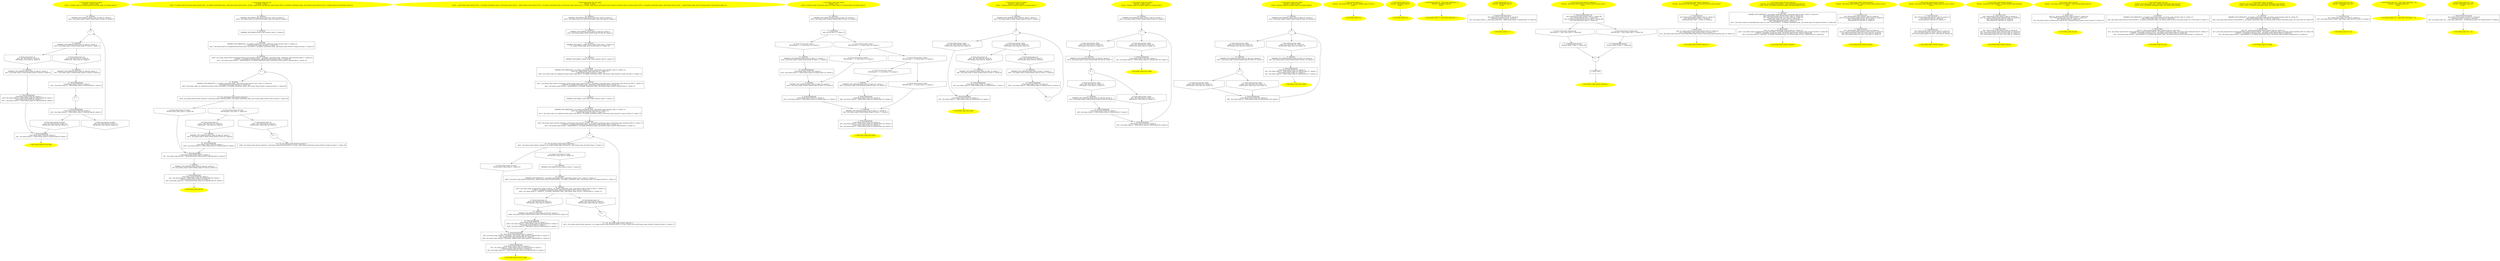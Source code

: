 /* @generated */
digraph cfg {
"test_do_while#break_scope#1068194121698893969.72aceeae2a95e32b3efdbdc08d127420_1" [label="1: Start break_scope::test_do_while\nFormals:  a:_Bool b:_Bool\nLocals:  x3:break_scope::X x4:break_scope::X x2:break_scope::X x1:break_scope::X \n  " color=yellow style=filled]
	

	 "test_do_while#break_scope#1068194121698893969.72aceeae2a95e32b3efdbdc08d127420_1" -> "test_do_while#break_scope#1068194121698893969.72aceeae2a95e32b3efdbdc08d127420_16" ;
"test_do_while#break_scope#1068194121698893969.72aceeae2a95e32b3efdbdc08d127420_2" [label="2: Exit break_scope::test_do_while \n  " color=yellow style=filled]
	

"test_do_while#break_scope#1068194121698893969.72aceeae2a95e32b3efdbdc08d127420_3" [label="3:  Destruction(Scope) \n   _=*&x1:break_scope::X [line 89, column 1]\n  n$1=_fun_break_scope::X::~X(&x1:break_scope::X*) injected [line 89, column 1]\n " shape="box"]
	

	 "test_do_while#break_scope#1068194121698893969.72aceeae2a95e32b3efdbdc08d127420_3" -> "test_do_while#break_scope#1068194121698893969.72aceeae2a95e32b3efdbdc08d127420_2" ;
"test_do_while#break_scope#1068194121698893969.72aceeae2a95e32b3efdbdc08d127420_4" [label="4: + \n  " ]
	

	 "test_do_while#break_scope#1068194121698893969.72aceeae2a95e32b3efdbdc08d127420_4" -> "test_do_while#break_scope#1068194121698893969.72aceeae2a95e32b3efdbdc08d127420_15" ;
"test_do_while#break_scope#1068194121698893969.72aceeae2a95e32b3efdbdc08d127420_5" [label="5: Prune (true branch, do while) \n   n$3=*&a:_Bool [line 88, column 12]\n  PRUNE(n$3, true); [line 88, column 12]\n " shape="invhouse"]
	

	 "test_do_while#break_scope#1068194121698893969.72aceeae2a95e32b3efdbdc08d127420_5" -> "test_do_while#break_scope#1068194121698893969.72aceeae2a95e32b3efdbdc08d127420_4" ;
"test_do_while#break_scope#1068194121698893969.72aceeae2a95e32b3efdbdc08d127420_6" [label="6: Prune (false branch, do while) \n   n$3=*&a:_Bool [line 88, column 12]\n  PRUNE(!n$3, false); [line 88, column 12]\n " shape="invhouse"]
	

	 "test_do_while#break_scope#1068194121698893969.72aceeae2a95e32b3efdbdc08d127420_6" -> "test_do_while#break_scope#1068194121698893969.72aceeae2a95e32b3efdbdc08d127420_3" ;
"test_do_while#break_scope#1068194121698893969.72aceeae2a95e32b3efdbdc08d127420_7" [label="7:  Destruction(Scope) \n   _=*&x2:break_scope::X [line 88, column 3]\n  n$5=_fun_break_scope::X::~X(&x2:break_scope::X*) injected [line 88, column 3]\n " shape="box"]
	

	 "test_do_while#break_scope#1068194121698893969.72aceeae2a95e32b3efdbdc08d127420_7" -> "test_do_while#break_scope#1068194121698893969.72aceeae2a95e32b3efdbdc08d127420_5" ;
	 "test_do_while#break_scope#1068194121698893969.72aceeae2a95e32b3efdbdc08d127420_7" -> "test_do_while#break_scope#1068194121698893969.72aceeae2a95e32b3efdbdc08d127420_6" ;
"test_do_while#break_scope#1068194121698893969.72aceeae2a95e32b3efdbdc08d127420_8" [label="8: + \n  " ]
	

	 "test_do_while#break_scope#1068194121698893969.72aceeae2a95e32b3efdbdc08d127420_8" -> "test_do_while#break_scope#1068194121698893969.72aceeae2a95e32b3efdbdc08d127420_7" ;
"test_do_while#break_scope#1068194121698893969.72aceeae2a95e32b3efdbdc08d127420_9" [label="9: Prune (true branch, if) \n   n$7=*&b:_Bool [line 82, column 9]\n  PRUNE(n$7, true); [line 82, column 9]\n " shape="invhouse"]
	

	 "test_do_while#break_scope#1068194121698893969.72aceeae2a95e32b3efdbdc08d127420_9" -> "test_do_while#break_scope#1068194121698893969.72aceeae2a95e32b3efdbdc08d127420_12" ;
"test_do_while#break_scope#1068194121698893969.72aceeae2a95e32b3efdbdc08d127420_10" [label="10: Prune (false branch, if) \n   n$7=*&b:_Bool [line 82, column 9]\n  PRUNE(!n$7, false); [line 82, column 9]\n " shape="invhouse"]
	

	 "test_do_while#break_scope#1068194121698893969.72aceeae2a95e32b3efdbdc08d127420_10" -> "test_do_while#break_scope#1068194121698893969.72aceeae2a95e32b3efdbdc08d127420_14" ;
"test_do_while#break_scope#1068194121698893969.72aceeae2a95e32b3efdbdc08d127420_11" [label="11:  Destruction(break) \n   _=*&x3:break_scope::X [line 84, column 7]\n  n$9=_fun_break_scope::X::~X(&x3:break_scope::X*) injected [line 84, column 7]\n  _=*&x2:break_scope::X [line 84, column 7]\n  n$11=_fun_break_scope::X::~X(&x2:break_scope::X*) injected [line 84, column 7]\n " shape="box"]
	

	 "test_do_while#break_scope#1068194121698893969.72aceeae2a95e32b3efdbdc08d127420_11" -> "test_do_while#break_scope#1068194121698893969.72aceeae2a95e32b3efdbdc08d127420_3" ;
"test_do_while#break_scope#1068194121698893969.72aceeae2a95e32b3efdbdc08d127420_12" [label="12:  DeclStmt \n   VARIABLE_DECLARED(x3:break_scope::X); [line 83, column 7]\n  n$13=_fun_break_scope::X::X(&x3:break_scope::X*) [line 83, column 9]\n " shape="box"]
	

	 "test_do_while#break_scope#1068194121698893969.72aceeae2a95e32b3efdbdc08d127420_12" -> "test_do_while#break_scope#1068194121698893969.72aceeae2a95e32b3efdbdc08d127420_11" ;
"test_do_while#break_scope#1068194121698893969.72aceeae2a95e32b3efdbdc08d127420_13" [label="13:  Destruction(Scope) \n   _=*&x4:break_scope::X [line 87, column 5]\n  n$15=_fun_break_scope::X::~X(&x4:break_scope::X*) injected [line 87, column 5]\n " shape="box"]
	

	 "test_do_while#break_scope#1068194121698893969.72aceeae2a95e32b3efdbdc08d127420_13" -> "test_do_while#break_scope#1068194121698893969.72aceeae2a95e32b3efdbdc08d127420_8" ;
"test_do_while#break_scope#1068194121698893969.72aceeae2a95e32b3efdbdc08d127420_14" [label="14:  DeclStmt \n   VARIABLE_DECLARED(x4:break_scope::X); [line 86, column 7]\n  n$17=_fun_break_scope::X::X(&x4:break_scope::X*) [line 86, column 9]\n " shape="box"]
	

	 "test_do_while#break_scope#1068194121698893969.72aceeae2a95e32b3efdbdc08d127420_14" -> "test_do_while#break_scope#1068194121698893969.72aceeae2a95e32b3efdbdc08d127420_13" ;
"test_do_while#break_scope#1068194121698893969.72aceeae2a95e32b3efdbdc08d127420_15" [label="15:  DeclStmt \n   VARIABLE_DECLARED(x2:break_scope::X); [line 81, column 5]\n  n$19=_fun_break_scope::X::X(&x2:break_scope::X*) [line 81, column 7]\n " shape="box"]
	

	 "test_do_while#break_scope#1068194121698893969.72aceeae2a95e32b3efdbdc08d127420_15" -> "test_do_while#break_scope#1068194121698893969.72aceeae2a95e32b3efdbdc08d127420_9" ;
	 "test_do_while#break_scope#1068194121698893969.72aceeae2a95e32b3efdbdc08d127420_15" -> "test_do_while#break_scope#1068194121698893969.72aceeae2a95e32b3efdbdc08d127420_10" ;
"test_do_while#break_scope#1068194121698893969.72aceeae2a95e32b3efdbdc08d127420_16" [label="16:  DeclStmt \n   VARIABLE_DECLARED(x1:break_scope::X); [line 79, column 3]\n  n$21=_fun_break_scope::X::X(&x1:break_scope::X*) [line 79, column 5]\n " shape="box"]
	

	 "test_do_while#break_scope#1068194121698893969.72aceeae2a95e32b3efdbdc08d127420_16" -> "test_do_while#break_scope#1068194121698893969.72aceeae2a95e32b3efdbdc08d127420_4" ;
"test_for#break_scope#12580813866832058675.4c62e98ea10322d216af5dcd2cfbde37_1" [label="1: Start break_scope::test_for\nFormals:  b:_Bool\nLocals:  x2:break_scope::X it:break_scope::iterator 0$?%__sil_tmpSIL_materialize_temp__n$9:break_scope::iterator 0$?%__sil_tmp__temp_return_n$19:break_scope::iterator 0$?%__sil_tmpSIL_materialize_temp__n$22:break_scope::iterator const  x1:break_scope::X vector:break_scope::vec \n  " color=yellow style=filled]
	

	 "test_for#break_scope#12580813866832058675.4c62e98ea10322d216af5dcd2cfbde37_1" -> "test_for#break_scope#12580813866832058675.4c62e98ea10322d216af5dcd2cfbde37_20" ;
"test_for#break_scope#12580813866832058675.4c62e98ea10322d216af5dcd2cfbde37_2" [label="2: Exit break_scope::test_for \n  " color=yellow style=filled]
	

"test_for#break_scope#12580813866832058675.4c62e98ea10322d216af5dcd2cfbde37_3" [label="3:  Destruction(Scope) \n   _=*&x2:break_scope::X [line 64, column 1]\n  n$1=_fun_break_scope::X::~X(&x2:break_scope::X*) injected [line 64, column 1]\n  _=*&vector:break_scope::vec [line 64, column 1]\n  n$3=_fun_break_scope::vec::~vec(&vector:break_scope::vec*) injected [line 64, column 1]\n " shape="box"]
	

	 "test_for#break_scope#12580813866832058675.4c62e98ea10322d216af5dcd2cfbde37_3" -> "test_for#break_scope#12580813866832058675.4c62e98ea10322d216af5dcd2cfbde37_2" ;
"test_for#break_scope#12580813866832058675.4c62e98ea10322d216af5dcd2cfbde37_4" [label="4:  DeclStmt \n   VARIABLE_DECLARED(x2:break_scope::X); [line 63, column 3]\n  n$5=_fun_break_scope::X::X(&x2:break_scope::X*) [line 63, column 5]\n " shape="box"]
	

	 "test_for#break_scope#12580813866832058675.4c62e98ea10322d216af5dcd2cfbde37_4" -> "test_for#break_scope#12580813866832058675.4c62e98ea10322d216af5dcd2cfbde37_3" ;
"test_for#break_scope#12580813866832058675.4c62e98ea10322d216af5dcd2cfbde37_5" [label="5:  Destruction(Scope) \n   _=*&it:break_scope::iterator [line 62, column 3]\n  n$7=_fun_break_scope::iterator::~iterator(&it:break_scope::iterator*) injected [line 62, column 3]\n " shape="box"]
	

	 "test_for#break_scope#12580813866832058675.4c62e98ea10322d216af5dcd2cfbde37_5" -> "test_for#break_scope#12580813866832058675.4c62e98ea10322d216af5dcd2cfbde37_4" ;
"test_for#break_scope#12580813866832058675.4c62e98ea10322d216af5dcd2cfbde37_6" [label="6: + \n  " ]
	

	 "test_for#break_scope#12580813866832058675.4c62e98ea10322d216af5dcd2cfbde37_6" -> "test_for#break_scope#12580813866832058675.4c62e98ea10322d216af5dcd2cfbde37_11" ;
"test_for#break_scope#12580813866832058675.4c62e98ea10322d216af5dcd2cfbde37_7" [label="7:  DeclStmt \n   VARIABLE_DECLARED(0$?%__sil_tmpSIL_materialize_temp__n$9:break_scope::iterator); [line 57, column 22]\n  _=*&vector:break_scope::vec [line 57, column 22]\n  n$15=_fun_break_scope::vec::begin(&vector:break_scope::vec&,&0$?%__sil_tmpSIL_materialize_temp__n$9:break_scope::iterator*) assign_last [line 57, column 22]\n " shape="box"]
	

	 "test_for#break_scope#12580813866832058675.4c62e98ea10322d216af5dcd2cfbde37_7" -> "test_for#break_scope#12580813866832058675.4c62e98ea10322d216af5dcd2cfbde37_9" ;
"test_for#break_scope#12580813866832058675.4c62e98ea10322d216af5dcd2cfbde37_8" [label="8:  DeclStmt \n   VARIABLE_DECLARED(it:break_scope::iterator); [line 57, column 8]\n " shape="box"]
	

	 "test_for#break_scope#12580813866832058675.4c62e98ea10322d216af5dcd2cfbde37_8" -> "test_for#break_scope#12580813866832058675.4c62e98ea10322d216af5dcd2cfbde37_7" ;
"test_for#break_scope#12580813866832058675.4c62e98ea10322d216af5dcd2cfbde37_9" [label="9:  DeclStmt \n   n$16=_fun_break_scope::iterator::iterator(&it:break_scope::iterator*,&0$?%__sil_tmpSIL_materialize_temp__n$9:break_scope::iterator&) [line 57, column 22]\n  _=*&0$?%__sil_tmpSIL_materialize_temp__n$9:break_scope::iterator [line 57, column 35]\n  n$11=_fun_break_scope::iterator::~iterator(&0$?%__sil_tmpSIL_materialize_temp__n$9:break_scope::iterator*) injected [line 57, column 35]\n " shape="box"]
	

	 "test_for#break_scope#12580813866832058675.4c62e98ea10322d216af5dcd2cfbde37_9" -> "test_for#break_scope#12580813866832058675.4c62e98ea10322d216af5dcd2cfbde37_6" ;
"test_for#break_scope#12580813866832058675.4c62e98ea10322d216af5dcd2cfbde37_10" [label="10:  Call _fun_break_scope::iterator::operator++ \n   n$20=_fun_break_scope::iterator::operator++(&it:break_scope::iterator&,&0$?%__sil_tmp__temp_return_n$19:break_scope::iterator*) assign_last [line 57, column 58]\n " shape="box"]
	

	 "test_for#break_scope#12580813866832058675.4c62e98ea10322d216af5dcd2cfbde37_10" -> "test_for#break_scope#12580813866832058675.4c62e98ea10322d216af5dcd2cfbde37_6" ;
"test_for#break_scope#12580813866832058675.4c62e98ea10322d216af5dcd2cfbde37_11" [label="11:  DeclStmt \n   VARIABLE_DECLARED(0$?%__sil_tmpSIL_materialize_temp__n$22:break_scope::iterator const ); [line 57, column 44]\n  _=*&vector:break_scope::vec [line 57, column 44]\n  n$25=_fun_break_scope::vec::end(&vector:break_scope::vec&,&0$?%__sil_tmpSIL_materialize_temp__n$22:break_scope::iterator*) assign_last [line 57, column 44]\n " shape="box"]
	

	 "test_for#break_scope#12580813866832058675.4c62e98ea10322d216af5dcd2cfbde37_11" -> "test_for#break_scope#12580813866832058675.4c62e98ea10322d216af5dcd2cfbde37_12" ;
"test_for#break_scope#12580813866832058675.4c62e98ea10322d216af5dcd2cfbde37_12" [label="12:  Call _fun_break_scope::iterator::operator!= \n   n$26=_fun_break_scope::iterator::operator!=(&it:break_scope::iterator&,&0$?%__sil_tmpSIL_materialize_temp__n$22:break_scope::iterator const &) [line 57, column 38]\n " shape="box"]
	

	 "test_for#break_scope#12580813866832058675.4c62e98ea10322d216af5dcd2cfbde37_12" -> "test_for#break_scope#12580813866832058675.4c62e98ea10322d216af5dcd2cfbde37_13" ;
	 "test_for#break_scope#12580813866832058675.4c62e98ea10322d216af5dcd2cfbde37_12" -> "test_for#break_scope#12580813866832058675.4c62e98ea10322d216af5dcd2cfbde37_14" ;
"test_for#break_scope#12580813866832058675.4c62e98ea10322d216af5dcd2cfbde37_13" [label="13: Prune (true branch, for loop) \n   PRUNE(n$26, true); [line 57, column 38]\n " shape="invhouse"]
	

	 "test_for#break_scope#12580813866832058675.4c62e98ea10322d216af5dcd2cfbde37_13" -> "test_for#break_scope#12580813866832058675.4c62e98ea10322d216af5dcd2cfbde37_16" ;
	 "test_for#break_scope#12580813866832058675.4c62e98ea10322d216af5dcd2cfbde37_13" -> "test_for#break_scope#12580813866832058675.4c62e98ea10322d216af5dcd2cfbde37_17" ;
"test_for#break_scope#12580813866832058675.4c62e98ea10322d216af5dcd2cfbde37_14" [label="14: Prune (false branch, for loop) \n   PRUNE(!n$26, false); [line 57, column 38]\n " shape="invhouse"]
	

	 "test_for#break_scope#12580813866832058675.4c62e98ea10322d216af5dcd2cfbde37_14" -> "test_for#break_scope#12580813866832058675.4c62e98ea10322d216af5dcd2cfbde37_5" ;
"test_for#break_scope#12580813866832058675.4c62e98ea10322d216af5dcd2cfbde37_15" [label="15: + \n  " ]
	

	 "test_for#break_scope#12580813866832058675.4c62e98ea10322d216af5dcd2cfbde37_15" -> "test_for#break_scope#12580813866832058675.4c62e98ea10322d216af5dcd2cfbde37_10" ;
"test_for#break_scope#12580813866832058675.4c62e98ea10322d216af5dcd2cfbde37_16" [label="16: Prune (true branch, if) \n   n$27=*&b:_Bool [line 58, column 9]\n  PRUNE(n$27, true); [line 58, column 9]\n " shape="invhouse"]
	

	 "test_for#break_scope#12580813866832058675.4c62e98ea10322d216af5dcd2cfbde37_16" -> "test_for#break_scope#12580813866832058675.4c62e98ea10322d216af5dcd2cfbde37_19" ;
"test_for#break_scope#12580813866832058675.4c62e98ea10322d216af5dcd2cfbde37_17" [label="17: Prune (false branch, if) \n   n$27=*&b:_Bool [line 58, column 9]\n  PRUNE(!n$27, false); [line 58, column 9]\n " shape="invhouse"]
	

	 "test_for#break_scope#12580813866832058675.4c62e98ea10322d216af5dcd2cfbde37_17" -> "test_for#break_scope#12580813866832058675.4c62e98ea10322d216af5dcd2cfbde37_15" ;
"test_for#break_scope#12580813866832058675.4c62e98ea10322d216af5dcd2cfbde37_18" [label="18:  Destruction(break) \n   _=*&x1:break_scope::X [line 60, column 7]\n  n$29=_fun_break_scope::X::~X(&x1:break_scope::X*) injected [line 60, column 7]\n " shape="box"]
	

	 "test_for#break_scope#12580813866832058675.4c62e98ea10322d216af5dcd2cfbde37_18" -> "test_for#break_scope#12580813866832058675.4c62e98ea10322d216af5dcd2cfbde37_5" ;
"test_for#break_scope#12580813866832058675.4c62e98ea10322d216af5dcd2cfbde37_19" [label="19:  DeclStmt \n   VARIABLE_DECLARED(x1:break_scope::X); [line 59, column 7]\n  n$31=_fun_break_scope::X::X(&x1:break_scope::X*) [line 59, column 9]\n " shape="box"]
	

	 "test_for#break_scope#12580813866832058675.4c62e98ea10322d216af5dcd2cfbde37_19" -> "test_for#break_scope#12580813866832058675.4c62e98ea10322d216af5dcd2cfbde37_18" ;
"test_for#break_scope#12580813866832058675.4c62e98ea10322d216af5dcd2cfbde37_20" [label="20:  DeclStmt \n   VARIABLE_DECLARED(vector:break_scope::vec); [line 56, column 3]\n  n$35=_fun_break_scope::vec::vec(&vector:break_scope::vec*) [line 56, column 7]\n " shape="box"]
	

	 "test_for#break_scope#12580813866832058675.4c62e98ea10322d216af5dcd2cfbde37_20" -> "test_for#break_scope#12580813866832058675.4c62e98ea10322d216af5dcd2cfbde37_8" ;
"test_for_range#break_scope#2115859683356214080.ad34c277f8d086eb0a22c75fc80fb235_1" [label="1: Start break_scope::test_for_range\nFormals:  b:_Bool\nLocals:  __end1:break_scope::iterator 0$?%__sil_tmpSIL_materialize_temp__n$10:break_scope::iterator __begin1:break_scope::iterator 0$?%__sil_tmpSIL_materialize_temp__n$19:break_scope::iterator 0$?%__sil_tmp__temp_return_n$30:break_scope::iterator x2:break_scope::X x:break_scope::X 0$?%__sil_tmpSIL_materialize_temp__n$43:break_scope::X const  __range1:break_scope::vec& x1:break_scope::X vector:break_scope::vec \n  " color=yellow style=filled]
	

	 "test_for_range#break_scope#2115859683356214080.ad34c277f8d086eb0a22c75fc80fb235_1" -> "test_for_range#break_scope#2115859683356214080.ad34c277f8d086eb0a22c75fc80fb235_26" ;
"test_for_range#break_scope#2115859683356214080.ad34c277f8d086eb0a22c75fc80fb235_2" [label="2: Exit break_scope::test_for_range \n  " color=yellow style=filled]
	

"test_for_range#break_scope#2115859683356214080.ad34c277f8d086eb0a22c75fc80fb235_3" [label="3:  Destruction(Scope) \n   _=*&x1:break_scope::X [line 53, column 1]\n  n$1=_fun_break_scope::X::~X(&x1:break_scope::X*) injected [line 53, column 1]\n  _=*&vector:break_scope::vec [line 53, column 1]\n  n$3=_fun_break_scope::vec::~vec(&vector:break_scope::vec*) injected [line 53, column 1]\n " shape="box"]
	

	 "test_for_range#break_scope#2115859683356214080.ad34c277f8d086eb0a22c75fc80fb235_3" -> "test_for_range#break_scope#2115859683356214080.ad34c277f8d086eb0a22c75fc80fb235_2" ;
"test_for_range#break_scope#2115859683356214080.ad34c277f8d086eb0a22c75fc80fb235_4" [label="4:  Destruction(Scope) \n   _=*&__end1:break_scope::iterator [line 52, column 3]\n  n$6=_fun_break_scope::iterator::~iterator(&__end1:break_scope::iterator*) injected [line 52, column 3]\n  _=*&__begin1:break_scope::iterator [line 52, column 3]\n  n$8=_fun_break_scope::iterator::~iterator(&__begin1:break_scope::iterator*) injected [line 52, column 3]\n " shape="box"]
	

	 "test_for_range#break_scope#2115859683356214080.ad34c277f8d086eb0a22c75fc80fb235_4" -> "test_for_range#break_scope#2115859683356214080.ad34c277f8d086eb0a22c75fc80fb235_3" ;
"test_for_range#break_scope#2115859683356214080.ad34c277f8d086eb0a22c75fc80fb235_5" [label="5: + \n  " ]
	

	 "test_for_range#break_scope#2115859683356214080.ad34c277f8d086eb0a22c75fc80fb235_5" -> "test_for_range#break_scope#2115859683356214080.ad34c277f8d086eb0a22c75fc80fb235_13" ;
"test_for_range#break_scope#2115859683356214080.ad34c277f8d086eb0a22c75fc80fb235_6" [label="6:  DeclStmt \n   VARIABLE_DECLARED(0$?%__sil_tmpSIL_materialize_temp__n$10:break_scope::iterator); [line 47, column 12]\n  n$14=*&__range1:break_scope::vec& [line 47, column 12]\n  _=*n$14:break_scope::vec [line 47, column 12]\n  n$17=_fun_break_scope::vec::end(n$14:break_scope::vec&,&0$?%__sil_tmpSIL_materialize_temp__n$10:break_scope::iterator*) assign_last [line 47, column 12]\n " shape="box"]
	

	 "test_for_range#break_scope#2115859683356214080.ad34c277f8d086eb0a22c75fc80fb235_6" -> "test_for_range#break_scope#2115859683356214080.ad34c277f8d086eb0a22c75fc80fb235_8" ;
"test_for_range#break_scope#2115859683356214080.ad34c277f8d086eb0a22c75fc80fb235_7" [label="7:  DeclStmt \n   VARIABLE_DECLARED(__end1:break_scope::iterator); [line 47, column 12]\n " shape="box"]
	

	 "test_for_range#break_scope#2115859683356214080.ad34c277f8d086eb0a22c75fc80fb235_7" -> "test_for_range#break_scope#2115859683356214080.ad34c277f8d086eb0a22c75fc80fb235_6" ;
"test_for_range#break_scope#2115859683356214080.ad34c277f8d086eb0a22c75fc80fb235_8" [label="8:  DeclStmt \n   n$18=_fun_break_scope::iterator::iterator(&__end1:break_scope::iterator*,&0$?%__sil_tmpSIL_materialize_temp__n$10:break_scope::iterator&) [line 47, column 12]\n  _=*&0$?%__sil_tmpSIL_materialize_temp__n$10:break_scope::iterator [line 47, column 12]\n  n$12=_fun_break_scope::iterator::~iterator(&0$?%__sil_tmpSIL_materialize_temp__n$10:break_scope::iterator*) injected [line 47, column 12]\n " shape="box"]
	

	 "test_for_range#break_scope#2115859683356214080.ad34c277f8d086eb0a22c75fc80fb235_8" -> "test_for_range#break_scope#2115859683356214080.ad34c277f8d086eb0a22c75fc80fb235_5" ;
"test_for_range#break_scope#2115859683356214080.ad34c277f8d086eb0a22c75fc80fb235_9" [label="9:  DeclStmt \n   VARIABLE_DECLARED(0$?%__sil_tmpSIL_materialize_temp__n$19:break_scope::iterator); [line 47, column 12]\n  n$23=*&__range1:break_scope::vec& [line 47, column 12]\n  _=*n$23:break_scope::vec [line 47, column 12]\n  n$26=_fun_break_scope::vec::begin(n$23:break_scope::vec&,&0$?%__sil_tmpSIL_materialize_temp__n$19:break_scope::iterator*) assign_last [line 47, column 12]\n " shape="box"]
	

	 "test_for_range#break_scope#2115859683356214080.ad34c277f8d086eb0a22c75fc80fb235_9" -> "test_for_range#break_scope#2115859683356214080.ad34c277f8d086eb0a22c75fc80fb235_11" ;
"test_for_range#break_scope#2115859683356214080.ad34c277f8d086eb0a22c75fc80fb235_10" [label="10:  DeclStmt \n   VARIABLE_DECLARED(__begin1:break_scope::iterator); [line 47, column 12]\n " shape="box"]
	

	 "test_for_range#break_scope#2115859683356214080.ad34c277f8d086eb0a22c75fc80fb235_10" -> "test_for_range#break_scope#2115859683356214080.ad34c277f8d086eb0a22c75fc80fb235_9" ;
"test_for_range#break_scope#2115859683356214080.ad34c277f8d086eb0a22c75fc80fb235_11" [label="11:  DeclStmt \n   n$27=_fun_break_scope::iterator::iterator(&__begin1:break_scope::iterator*,&0$?%__sil_tmpSIL_materialize_temp__n$19:break_scope::iterator&) [line 47, column 12]\n  _=*&0$?%__sil_tmpSIL_materialize_temp__n$19:break_scope::iterator [line 47, column 12]\n  n$21=_fun_break_scope::iterator::~iterator(&0$?%__sil_tmpSIL_materialize_temp__n$19:break_scope::iterator*) injected [line 47, column 12]\n " shape="box"]
	

	 "test_for_range#break_scope#2115859683356214080.ad34c277f8d086eb0a22c75fc80fb235_11" -> "test_for_range#break_scope#2115859683356214080.ad34c277f8d086eb0a22c75fc80fb235_7" ;
"test_for_range#break_scope#2115859683356214080.ad34c277f8d086eb0a22c75fc80fb235_12" [label="12:  Call _fun_break_scope::iterator::operator++ \n   n$31=_fun_break_scope::iterator::operator++(&__begin1:break_scope::iterator&,&0$?%__sil_tmp__temp_return_n$30:break_scope::iterator*) assign_last [line 47, column 12]\n " shape="box"]
	

	 "test_for_range#break_scope#2115859683356214080.ad34c277f8d086eb0a22c75fc80fb235_12" -> "test_for_range#break_scope#2115859683356214080.ad34c277f8d086eb0a22c75fc80fb235_5" ;
"test_for_range#break_scope#2115859683356214080.ad34c277f8d086eb0a22c75fc80fb235_13" [label="13:  Call _fun_break_scope::iterator::operator!= \n   n$33=_fun_break_scope::iterator::operator!=(&__begin1:break_scope::iterator&,&__end1:break_scope::iterator&) [line 47, column 12]\n " shape="box"]
	

	 "test_for_range#break_scope#2115859683356214080.ad34c277f8d086eb0a22c75fc80fb235_13" -> "test_for_range#break_scope#2115859683356214080.ad34c277f8d086eb0a22c75fc80fb235_14" ;
	 "test_for_range#break_scope#2115859683356214080.ad34c277f8d086eb0a22c75fc80fb235_13" -> "test_for_range#break_scope#2115859683356214080.ad34c277f8d086eb0a22c75fc80fb235_15" ;
"test_for_range#break_scope#2115859683356214080.ad34c277f8d086eb0a22c75fc80fb235_14" [label="14: Prune (true branch, for loop) \n   PRUNE(n$33, true); [line 47, column 12]\n " shape="invhouse"]
	

	 "test_for_range#break_scope#2115859683356214080.ad34c277f8d086eb0a22c75fc80fb235_14" -> "test_for_range#break_scope#2115859683356214080.ad34c277f8d086eb0a22c75fc80fb235_22" ;
"test_for_range#break_scope#2115859683356214080.ad34c277f8d086eb0a22c75fc80fb235_15" [label="15: Prune (false branch, for loop) \n   PRUNE(!n$33, false); [line 47, column 12]\n " shape="invhouse"]
	

	 "test_for_range#break_scope#2115859683356214080.ad34c277f8d086eb0a22c75fc80fb235_15" -> "test_for_range#break_scope#2115859683356214080.ad34c277f8d086eb0a22c75fc80fb235_4" ;
"test_for_range#break_scope#2115859683356214080.ad34c277f8d086eb0a22c75fc80fb235_16" [label="16: + \n  " ]
	

	 "test_for_range#break_scope#2115859683356214080.ad34c277f8d086eb0a22c75fc80fb235_16" -> "test_for_range#break_scope#2115859683356214080.ad34c277f8d086eb0a22c75fc80fb235_12" ;
"test_for_range#break_scope#2115859683356214080.ad34c277f8d086eb0a22c75fc80fb235_17" [label="17: Prune (true branch, if) \n   n$34=*&b:_Bool [line 48, column 9]\n  PRUNE(n$34, true); [line 48, column 9]\n " shape="invhouse"]
	

	 "test_for_range#break_scope#2115859683356214080.ad34c277f8d086eb0a22c75fc80fb235_17" -> "test_for_range#break_scope#2115859683356214080.ad34c277f8d086eb0a22c75fc80fb235_20" ;
"test_for_range#break_scope#2115859683356214080.ad34c277f8d086eb0a22c75fc80fb235_18" [label="18: Prune (false branch, if) \n   n$34=*&b:_Bool [line 48, column 9]\n  PRUNE(!n$34, false); [line 48, column 9]\n " shape="invhouse"]
	

	 "test_for_range#break_scope#2115859683356214080.ad34c277f8d086eb0a22c75fc80fb235_18" -> "test_for_range#break_scope#2115859683356214080.ad34c277f8d086eb0a22c75fc80fb235_16" ;
"test_for_range#break_scope#2115859683356214080.ad34c277f8d086eb0a22c75fc80fb235_19" [label="19:  Destruction(break) \n   _=*&x2:break_scope::X [line 50, column 7]\n  n$36=_fun_break_scope::X::~X(&x2:break_scope::X*) injected [line 50, column 7]\n  _=*&x:break_scope::X [line 50, column 7]\n  n$38=_fun_break_scope::X::~X(&x:break_scope::X*) injected [line 50, column 7]\n " shape="box"]
	

	 "test_for_range#break_scope#2115859683356214080.ad34c277f8d086eb0a22c75fc80fb235_19" -> "test_for_range#break_scope#2115859683356214080.ad34c277f8d086eb0a22c75fc80fb235_4" ;
"test_for_range#break_scope#2115859683356214080.ad34c277f8d086eb0a22c75fc80fb235_20" [label="20:  DeclStmt \n   VARIABLE_DECLARED(x2:break_scope::X); [line 49, column 7]\n  n$40=_fun_break_scope::X::X(&x2:break_scope::X*,&x:break_scope::X&) [line 49, column 14]\n " shape="box"]
	

	 "test_for_range#break_scope#2115859683356214080.ad34c277f8d086eb0a22c75fc80fb235_20" -> "test_for_range#break_scope#2115859683356214080.ad34c277f8d086eb0a22c75fc80fb235_19" ;
"test_for_range#break_scope#2115859683356214080.ad34c277f8d086eb0a22c75fc80fb235_21" [label="21:  DeclStmt \n   VARIABLE_DECLARED(0$?%__sil_tmpSIL_materialize_temp__n$43:break_scope::X const ); [line 47, column 12]\n  n$49=_fun_break_scope::iterator::operator*(&__begin1:break_scope::iterator&,&0$?%__sil_tmpSIL_materialize_temp__n$43:break_scope::X*) assign_last [line 47, column 12]\n " shape="box"]
	

	 "test_for_range#break_scope#2115859683356214080.ad34c277f8d086eb0a22c75fc80fb235_21" -> "test_for_range#break_scope#2115859683356214080.ad34c277f8d086eb0a22c75fc80fb235_23" ;
"test_for_range#break_scope#2115859683356214080.ad34c277f8d086eb0a22c75fc80fb235_22" [label="22:  DeclStmt \n   VARIABLE_DECLARED(x:break_scope::X); [line 47, column 8]\n " shape="box"]
	

	 "test_for_range#break_scope#2115859683356214080.ad34c277f8d086eb0a22c75fc80fb235_22" -> "test_for_range#break_scope#2115859683356214080.ad34c277f8d086eb0a22c75fc80fb235_21" ;
"test_for_range#break_scope#2115859683356214080.ad34c277f8d086eb0a22c75fc80fb235_23" [label="23:  DeclStmt \n   n$50=_fun_break_scope::X::X(&x:break_scope::X*,&0$?%__sil_tmpSIL_materialize_temp__n$43:break_scope::X const &) [line 47, column 12]\n  _=*&0$?%__sil_tmpSIL_materialize_temp__n$43:break_scope::X const  [line 47, column 12]\n  n$45=_fun_break_scope::X::~X(&0$?%__sil_tmpSIL_materialize_temp__n$43:break_scope::X const *) injected [line 47, column 12]\n " shape="box"]
	

	 "test_for_range#break_scope#2115859683356214080.ad34c277f8d086eb0a22c75fc80fb235_23" -> "test_for_range#break_scope#2115859683356214080.ad34c277f8d086eb0a22c75fc80fb235_17" ;
	 "test_for_range#break_scope#2115859683356214080.ad34c277f8d086eb0a22c75fc80fb235_23" -> "test_for_range#break_scope#2115859683356214080.ad34c277f8d086eb0a22c75fc80fb235_18" ;
"test_for_range#break_scope#2115859683356214080.ad34c277f8d086eb0a22c75fc80fb235_24" [label="24:  DeclStmt \n   VARIABLE_DECLARED(__range1:break_scope::vec&); [line 47, column 14]\n  *&__range1:break_scope::vec&=&vector [line 47, column 14]\n " shape="box"]
	

	 "test_for_range#break_scope#2115859683356214080.ad34c277f8d086eb0a22c75fc80fb235_24" -> "test_for_range#break_scope#2115859683356214080.ad34c277f8d086eb0a22c75fc80fb235_10" ;
"test_for_range#break_scope#2115859683356214080.ad34c277f8d086eb0a22c75fc80fb235_25" [label="25:  DeclStmt \n   VARIABLE_DECLARED(x1:break_scope::X); [line 46, column 3]\n  n$52=_fun_break_scope::X::X(&x1:break_scope::X*) [line 46, column 5]\n " shape="box"]
	

	 "test_for_range#break_scope#2115859683356214080.ad34c277f8d086eb0a22c75fc80fb235_25" -> "test_for_range#break_scope#2115859683356214080.ad34c277f8d086eb0a22c75fc80fb235_24" ;
"test_for_range#break_scope#2115859683356214080.ad34c277f8d086eb0a22c75fc80fb235_26" [label="26:  DeclStmt \n   VARIABLE_DECLARED(vector:break_scope::vec); [line 45, column 3]\n  n$53=_fun_break_scope::vec::vec(&vector:break_scope::vec*) [line 45, column 7]\n " shape="box"]
	

	 "test_for_range#break_scope#2115859683356214080.ad34c277f8d086eb0a22c75fc80fb235_26" -> "test_for_range#break_scope#2115859683356214080.ad34c277f8d086eb0a22c75fc80fb235_25" ;
"test_switch#break_scope#5012999682930893305.43ca855443a5fa68fa701447a90f7a1f_1" [label="1: Start break_scope::test_switch\nFormals:  n:int\nLocals:  x5:break_scope::X x4:break_scope::X x3:break_scope::X x2:break_scope::X x1:break_scope::X \n  " color=yellow style=filled]
	

	 "test_switch#break_scope#5012999682930893305.43ca855443a5fa68fa701447a90f7a1f_1" -> "test_switch#break_scope#5012999682930893305.43ca855443a5fa68fa701447a90f7a1f_18" ;
"test_switch#break_scope#5012999682930893305.43ca855443a5fa68fa701447a90f7a1f_2" [label="2: Exit break_scope::test_switch \n  " color=yellow style=filled]
	

"test_switch#break_scope#5012999682930893305.43ca855443a5fa68fa701447a90f7a1f_3" [label="3:  Destruction(Scope) \n   _=*&x5:break_scope::X [line 128, column 1]\n  n$1=_fun_break_scope::X::~X(&x5:break_scope::X*) injected [line 128, column 1]\n  _=*&x1:break_scope::X [line 128, column 1]\n  n$3=_fun_break_scope::X::~X(&x1:break_scope::X*) injected [line 128, column 1]\n " shape="box"]
	

	 "test_switch#break_scope#5012999682930893305.43ca855443a5fa68fa701447a90f7a1f_3" -> "test_switch#break_scope#5012999682930893305.43ca855443a5fa68fa701447a90f7a1f_2" ;
"test_switch#break_scope#5012999682930893305.43ca855443a5fa68fa701447a90f7a1f_4" [label="4:  DeclStmt \n   VARIABLE_DECLARED(x5:break_scope::X); [line 127, column 3]\n  n$5=_fun_break_scope::X::X(&x5:break_scope::X*) [line 127, column 5]\n " shape="box"]
	

	 "test_switch#break_scope#5012999682930893305.43ca855443a5fa68fa701447a90f7a1f_4" -> "test_switch#break_scope#5012999682930893305.43ca855443a5fa68fa701447a90f7a1f_3" ;
"test_switch#break_scope#5012999682930893305.43ca855443a5fa68fa701447a90f7a1f_5" [label="5:  SwitchStmt \n   n$6=*&n:int [line 115, column 11]\n " shape="box"]
	

	 "test_switch#break_scope#5012999682930893305.43ca855443a5fa68fa701447a90f7a1f_5" -> "test_switch#break_scope#5012999682930893305.43ca855443a5fa68fa701447a90f7a1f_16" ;
	 "test_switch#break_scope#5012999682930893305.43ca855443a5fa68fa701447a90f7a1f_5" -> "test_switch#break_scope#5012999682930893305.43ca855443a5fa68fa701447a90f7a1f_17" ;
"test_switch#break_scope#5012999682930893305.43ca855443a5fa68fa701447a90f7a1f_6" [label="6:  Destruction(Scope) \n   _=*&x4:break_scope::X [line 125, column 5]\n  n$8=_fun_break_scope::X::~X(&x4:break_scope::X*) injected [line 125, column 5]\n " shape="box"]
	

	 "test_switch#break_scope#5012999682930893305.43ca855443a5fa68fa701447a90f7a1f_6" -> "test_switch#break_scope#5012999682930893305.43ca855443a5fa68fa701447a90f7a1f_4" ;
"test_switch#break_scope#5012999682930893305.43ca855443a5fa68fa701447a90f7a1f_7" [label="7:  DeclStmt \n   VARIABLE_DECLARED(x4:break_scope::X); [line 124, column 7]\n  n$10=_fun_break_scope::X::X(&x4:break_scope::X*) [line 124, column 9]\n " shape="box"]
	

	 "test_switch#break_scope#5012999682930893305.43ca855443a5fa68fa701447a90f7a1f_7" -> "test_switch#break_scope#5012999682930893305.43ca855443a5fa68fa701447a90f7a1f_6" ;
"test_switch#break_scope#5012999682930893305.43ca855443a5fa68fa701447a90f7a1f_8" [label="8:  Destruction(break) \n   _=*&x3:break_scope::X [line 121, column 7]\n  n$12=_fun_break_scope::X::~X(&x3:break_scope::X*) injected [line 121, column 7]\n " shape="box"]
	

	 "test_switch#break_scope#5012999682930893305.43ca855443a5fa68fa701447a90f7a1f_8" -> "test_switch#break_scope#5012999682930893305.43ca855443a5fa68fa701447a90f7a1f_4" ;
"test_switch#break_scope#5012999682930893305.43ca855443a5fa68fa701447a90f7a1f_9" [label="9:  DeclStmt \n   VARIABLE_DECLARED(x3:break_scope::X); [line 120, column 7]\n  n$14=_fun_break_scope::X::X(&x3:break_scope::X*) [line 120, column 9]\n " shape="box"]
	

	 "test_switch#break_scope#5012999682930893305.43ca855443a5fa68fa701447a90f7a1f_9" -> "test_switch#break_scope#5012999682930893305.43ca855443a5fa68fa701447a90f7a1f_8" ;
"test_switch#break_scope#5012999682930893305.43ca855443a5fa68fa701447a90f7a1f_10" [label="10:  Destruction(Scope) \n   _=*&x2:break_scope::X [line 118, column 5]\n  n$16=_fun_break_scope::X::~X(&x2:break_scope::X*) injected [line 118, column 5]\n " shape="box"]
	

	 "test_switch#break_scope#5012999682930893305.43ca855443a5fa68fa701447a90f7a1f_10" -> "test_switch#break_scope#5012999682930893305.43ca855443a5fa68fa701447a90f7a1f_9" ;
"test_switch#break_scope#5012999682930893305.43ca855443a5fa68fa701447a90f7a1f_11" [label="11:  DeclStmt \n   VARIABLE_DECLARED(x2:break_scope::X); [line 117, column 7]\n  n$18=_fun_break_scope::X::X(&x2:break_scope::X*) [line 117, column 9]\n " shape="box"]
	

	 "test_switch#break_scope#5012999682930893305.43ca855443a5fa68fa701447a90f7a1f_11" -> "test_switch#break_scope#5012999682930893305.43ca855443a5fa68fa701447a90f7a1f_10" ;
"test_switch#break_scope#5012999682930893305.43ca855443a5fa68fa701447a90f7a1f_12" [label="12: Prune (true branch, switch) \n   PRUNE((n$6 == 3), true); [line 123, column 5]\n " shape="invhouse"]
	

	 "test_switch#break_scope#5012999682930893305.43ca855443a5fa68fa701447a90f7a1f_12" -> "test_switch#break_scope#5012999682930893305.43ca855443a5fa68fa701447a90f7a1f_7" ;
"test_switch#break_scope#5012999682930893305.43ca855443a5fa68fa701447a90f7a1f_13" [label="13: Prune (false branch, switch) \n   PRUNE(!(n$6 == 3), false); [line 123, column 5]\n " shape="invhouse"]
	

	 "test_switch#break_scope#5012999682930893305.43ca855443a5fa68fa701447a90f7a1f_13" -> "test_switch#break_scope#5012999682930893305.43ca855443a5fa68fa701447a90f7a1f_4" ;
"test_switch#break_scope#5012999682930893305.43ca855443a5fa68fa701447a90f7a1f_14" [label="14: Prune (true branch, switch) \n   PRUNE((n$6 == 2), true); [line 119, column 5]\n " shape="invhouse"]
	

	 "test_switch#break_scope#5012999682930893305.43ca855443a5fa68fa701447a90f7a1f_14" -> "test_switch#break_scope#5012999682930893305.43ca855443a5fa68fa701447a90f7a1f_9" ;
"test_switch#break_scope#5012999682930893305.43ca855443a5fa68fa701447a90f7a1f_15" [label="15: Prune (false branch, switch) \n   PRUNE(!(n$6 == 2), false); [line 119, column 5]\n " shape="invhouse"]
	

	 "test_switch#break_scope#5012999682930893305.43ca855443a5fa68fa701447a90f7a1f_15" -> "test_switch#break_scope#5012999682930893305.43ca855443a5fa68fa701447a90f7a1f_12" ;
	 "test_switch#break_scope#5012999682930893305.43ca855443a5fa68fa701447a90f7a1f_15" -> "test_switch#break_scope#5012999682930893305.43ca855443a5fa68fa701447a90f7a1f_13" ;
"test_switch#break_scope#5012999682930893305.43ca855443a5fa68fa701447a90f7a1f_16" [label="16: Prune (true branch, switch) \n   PRUNE((n$6 == 1), true); [line 116, column 5]\n " shape="invhouse"]
	

	 "test_switch#break_scope#5012999682930893305.43ca855443a5fa68fa701447a90f7a1f_16" -> "test_switch#break_scope#5012999682930893305.43ca855443a5fa68fa701447a90f7a1f_11" ;
"test_switch#break_scope#5012999682930893305.43ca855443a5fa68fa701447a90f7a1f_17" [label="17: Prune (false branch, switch) \n   PRUNE(!(n$6 == 1), false); [line 116, column 5]\n " shape="invhouse"]
	

	 "test_switch#break_scope#5012999682930893305.43ca855443a5fa68fa701447a90f7a1f_17" -> "test_switch#break_scope#5012999682930893305.43ca855443a5fa68fa701447a90f7a1f_14" ;
	 "test_switch#break_scope#5012999682930893305.43ca855443a5fa68fa701447a90f7a1f_17" -> "test_switch#break_scope#5012999682930893305.43ca855443a5fa68fa701447a90f7a1f_15" ;
"test_switch#break_scope#5012999682930893305.43ca855443a5fa68fa701447a90f7a1f_18" [label="18:  DeclStmt \n   VARIABLE_DECLARED(x1:break_scope::X); [line 114, column 3]\n  n$20=_fun_break_scope::X::X(&x1:break_scope::X*) [line 114, column 5]\n " shape="box"]
	

	 "test_switch#break_scope#5012999682930893305.43ca855443a5fa68fa701447a90f7a1f_18" -> "test_switch#break_scope#5012999682930893305.43ca855443a5fa68fa701447a90f7a1f_5" ;
"test_while1#break_scope#17740518799763849642.b3409b963f3ece06bd5b04dd968e5c61_1" [label="1: Start break_scope::test_while1\nFormals:  a:_Bool b:_Bool\nLocals:  x2:break_scope::X x4:break_scope::X x1:break_scope::X \n  " color=yellow style=filled]
	

	 "test_while1#break_scope#17740518799763849642.b3409b963f3ece06bd5b04dd968e5c61_1" -> "test_while1#break_scope#17740518799763849642.b3409b963f3ece06bd5b04dd968e5c61_14" ;
"test_while1#break_scope#17740518799763849642.b3409b963f3ece06bd5b04dd968e5c61_2" [label="2: Exit break_scope::test_while1 \n  " color=yellow style=filled]
	

"test_while1#break_scope#17740518799763849642.b3409b963f3ece06bd5b04dd968e5c61_3" [label="3:  Destruction(Scope) \n   _=*&x1:break_scope::X [line 76, column 1]\n  n$1=_fun_break_scope::X::~X(&x1:break_scope::X*) injected [line 76, column 1]\n " shape="box"]
	

	 "test_while1#break_scope#17740518799763849642.b3409b963f3ece06bd5b04dd968e5c61_3" -> "test_while1#break_scope#17740518799763849642.b3409b963f3ece06bd5b04dd968e5c61_2" ;
"test_while1#break_scope#17740518799763849642.b3409b963f3ece06bd5b04dd968e5c61_4" [label="4: + \n  " ]
	

	 "test_while1#break_scope#17740518799763849642.b3409b963f3ece06bd5b04dd968e5c61_4" -> "test_while1#break_scope#17740518799763849642.b3409b963f3ece06bd5b04dd968e5c61_5" ;
	 "test_while1#break_scope#17740518799763849642.b3409b963f3ece06bd5b04dd968e5c61_4" -> "test_while1#break_scope#17740518799763849642.b3409b963f3ece06bd5b04dd968e5c61_6" ;
"test_while1#break_scope#17740518799763849642.b3409b963f3ece06bd5b04dd968e5c61_5" [label="5: Prune (true branch, while) \n   n$3=*&a:_Bool [line 68, column 10]\n  PRUNE(n$3, true); [line 68, column 10]\n " shape="invhouse"]
	

	 "test_while1#break_scope#17740518799763849642.b3409b963f3ece06bd5b04dd968e5c61_5" -> "test_while1#break_scope#17740518799763849642.b3409b963f3ece06bd5b04dd968e5c61_8" ;
	 "test_while1#break_scope#17740518799763849642.b3409b963f3ece06bd5b04dd968e5c61_5" -> "test_while1#break_scope#17740518799763849642.b3409b963f3ece06bd5b04dd968e5c61_9" ;
"test_while1#break_scope#17740518799763849642.b3409b963f3ece06bd5b04dd968e5c61_6" [label="6: Prune (false branch, while) \n   n$3=*&a:_Bool [line 68, column 10]\n  PRUNE(!n$3, false); [line 68, column 10]\n " shape="invhouse"]
	

	 "test_while1#break_scope#17740518799763849642.b3409b963f3ece06bd5b04dd968e5c61_6" -> "test_while1#break_scope#17740518799763849642.b3409b963f3ece06bd5b04dd968e5c61_3" ;
"test_while1#break_scope#17740518799763849642.b3409b963f3ece06bd5b04dd968e5c61_7" [label="7: + \n  " ]
	

	 "test_while1#break_scope#17740518799763849642.b3409b963f3ece06bd5b04dd968e5c61_7" -> "test_while1#break_scope#17740518799763849642.b3409b963f3ece06bd5b04dd968e5c61_4" ;
"test_while1#break_scope#17740518799763849642.b3409b963f3ece06bd5b04dd968e5c61_8" [label="8: Prune (true branch, if) \n   n$4=*&b:_Bool [line 69, column 9]\n  PRUNE(n$4, true); [line 69, column 9]\n " shape="invhouse"]
	

	 "test_while1#break_scope#17740518799763849642.b3409b963f3ece06bd5b04dd968e5c61_8" -> "test_while1#break_scope#17740518799763849642.b3409b963f3ece06bd5b04dd968e5c61_11" ;
"test_while1#break_scope#17740518799763849642.b3409b963f3ece06bd5b04dd968e5c61_9" [label="9: Prune (false branch, if) \n   n$4=*&b:_Bool [line 69, column 9]\n  PRUNE(!n$4, false); [line 69, column 9]\n " shape="invhouse"]
	

	 "test_while1#break_scope#17740518799763849642.b3409b963f3ece06bd5b04dd968e5c61_9" -> "test_while1#break_scope#17740518799763849642.b3409b963f3ece06bd5b04dd968e5c61_13" ;
"test_while1#break_scope#17740518799763849642.b3409b963f3ece06bd5b04dd968e5c61_10" [label="10:  Destruction(break) \n   _=*&x2:break_scope::X [line 71, column 7]\n  n$6=_fun_break_scope::X::~X(&x2:break_scope::X*) injected [line 71, column 7]\n " shape="box"]
	

	 "test_while1#break_scope#17740518799763849642.b3409b963f3ece06bd5b04dd968e5c61_10" -> "test_while1#break_scope#17740518799763849642.b3409b963f3ece06bd5b04dd968e5c61_3" ;
"test_while1#break_scope#17740518799763849642.b3409b963f3ece06bd5b04dd968e5c61_11" [label="11:  DeclStmt \n   VARIABLE_DECLARED(x2:break_scope::X); [line 70, column 7]\n  n$8=_fun_break_scope::X::X(&x2:break_scope::X*) [line 70, column 9]\n " shape="box"]
	

	 "test_while1#break_scope#17740518799763849642.b3409b963f3ece06bd5b04dd968e5c61_11" -> "test_while1#break_scope#17740518799763849642.b3409b963f3ece06bd5b04dd968e5c61_10" ;
"test_while1#break_scope#17740518799763849642.b3409b963f3ece06bd5b04dd968e5c61_12" [label="12:  Destruction(Scope) \n   _=*&x4:break_scope::X [line 74, column 5]\n  n$10=_fun_break_scope::X::~X(&x4:break_scope::X*) injected [line 74, column 5]\n " shape="box"]
	

	 "test_while1#break_scope#17740518799763849642.b3409b963f3ece06bd5b04dd968e5c61_12" -> "test_while1#break_scope#17740518799763849642.b3409b963f3ece06bd5b04dd968e5c61_7" ;
"test_while1#break_scope#17740518799763849642.b3409b963f3ece06bd5b04dd968e5c61_13" [label="13:  DeclStmt \n   VARIABLE_DECLARED(x4:break_scope::X); [line 73, column 7]\n  n$12=_fun_break_scope::X::X(&x4:break_scope::X*) [line 73, column 9]\n " shape="box"]
	

	 "test_while1#break_scope#17740518799763849642.b3409b963f3ece06bd5b04dd968e5c61_13" -> "test_while1#break_scope#17740518799763849642.b3409b963f3ece06bd5b04dd968e5c61_12" ;
"test_while1#break_scope#17740518799763849642.b3409b963f3ece06bd5b04dd968e5c61_14" [label="14:  DeclStmt \n   VARIABLE_DECLARED(x1:break_scope::X); [line 67, column 3]\n  n$15=_fun_break_scope::X::X(&x1:break_scope::X*) [line 67, column 5]\n " shape="box"]
	

	 "test_while1#break_scope#17740518799763849642.b3409b963f3ece06bd5b04dd968e5c61_14" -> "test_while1#break_scope#17740518799763849642.b3409b963f3ece06bd5b04dd968e5c61_4" ;
"test_while2#break_scope#17250772168162981325.38013d039ed950814e06274bca56c75d_1" [label="1: Start break_scope::test_while2\nFormals:  a:_Bool b:_Bool\nLocals:  x3:break_scope::X x2:break_scope::X x1:break_scope::X \n  " color=yellow style=filled]
	

	 "test_while2#break_scope#17250772168162981325.38013d039ed950814e06274bca56c75d_1" -> "test_while2#break_scope#17250772168162981325.38013d039ed950814e06274bca56c75d_14" ;
"test_while2#break_scope#17250772168162981325.38013d039ed950814e06274bca56c75d_2" [label="2: Exit break_scope::test_while2 \n  " color=yellow style=filled]
	

"test_while2#break_scope#17250772168162981325.38013d039ed950814e06274bca56c75d_3" [label="3:  Destruction(Scope) \n   _=*&x1:break_scope::X [line 100, column 1]\n  n$1=_fun_break_scope::X::~X(&x1:break_scope::X*) injected [line 100, column 1]\n " shape="box"]
	

	 "test_while2#break_scope#17250772168162981325.38013d039ed950814e06274bca56c75d_3" -> "test_while2#break_scope#17250772168162981325.38013d039ed950814e06274bca56c75d_2" ;
"test_while2#break_scope#17250772168162981325.38013d039ed950814e06274bca56c75d_4" [label="4: + \n  " ]
	

	 "test_while2#break_scope#17250772168162981325.38013d039ed950814e06274bca56c75d_4" -> "test_while2#break_scope#17250772168162981325.38013d039ed950814e06274bca56c75d_5" ;
	 "test_while2#break_scope#17250772168162981325.38013d039ed950814e06274bca56c75d_4" -> "test_while2#break_scope#17250772168162981325.38013d039ed950814e06274bca56c75d_6" ;
"test_while2#break_scope#17250772168162981325.38013d039ed950814e06274bca56c75d_5" [label="5: Prune (true branch, while) \n   n$3=*&a:_Bool [line 93, column 10]\n  PRUNE(n$3, true); [line 93, column 10]\n " shape="invhouse"]
	

	 "test_while2#break_scope#17250772168162981325.38013d039ed950814e06274bca56c75d_5" -> "test_while2#break_scope#17250772168162981325.38013d039ed950814e06274bca56c75d_13" ;
"test_while2#break_scope#17250772168162981325.38013d039ed950814e06274bca56c75d_6" [label="6: Prune (false branch, while) \n   n$3=*&a:_Bool [line 93, column 10]\n  PRUNE(!n$3, false); [line 93, column 10]\n " shape="invhouse"]
	

	 "test_while2#break_scope#17250772168162981325.38013d039ed950814e06274bca56c75d_6" -> "test_while2#break_scope#17250772168162981325.38013d039ed950814e06274bca56c75d_3" ;
"test_while2#break_scope#17250772168162981325.38013d039ed950814e06274bca56c75d_7" [label="7:  Destruction(Scope) \n   _=*&x2:break_scope::X [line 99, column 3]\n  n$5=_fun_break_scope::X::~X(&x2:break_scope::X*) injected [line 99, column 3]\n " shape="box"]
	

	 "test_while2#break_scope#17250772168162981325.38013d039ed950814e06274bca56c75d_7" -> "test_while2#break_scope#17250772168162981325.38013d039ed950814e06274bca56c75d_4" ;
"test_while2#break_scope#17250772168162981325.38013d039ed950814e06274bca56c75d_8" [label="8: + \n  " ]
	

	 "test_while2#break_scope#17250772168162981325.38013d039ed950814e06274bca56c75d_8" -> "test_while2#break_scope#17250772168162981325.38013d039ed950814e06274bca56c75d_9" ;
	 "test_while2#break_scope#17250772168162981325.38013d039ed950814e06274bca56c75d_8" -> "test_while2#break_scope#17250772168162981325.38013d039ed950814e06274bca56c75d_10" ;
"test_while2#break_scope#17250772168162981325.38013d039ed950814e06274bca56c75d_9" [label="9: Prune (true branch, while) \n   n$7=*&b:_Bool [line 95, column 12]\n  PRUNE(n$7, true); [line 95, column 12]\n " shape="invhouse"]
	

	 "test_while2#break_scope#17250772168162981325.38013d039ed950814e06274bca56c75d_9" -> "test_while2#break_scope#17250772168162981325.38013d039ed950814e06274bca56c75d_12" ;
"test_while2#break_scope#17250772168162981325.38013d039ed950814e06274bca56c75d_10" [label="10: Prune (false branch, while) \n   n$7=*&b:_Bool [line 95, column 12]\n  PRUNE(!n$7, false); [line 95, column 12]\n " shape="invhouse"]
	

	 "test_while2#break_scope#17250772168162981325.38013d039ed950814e06274bca56c75d_10" -> "test_while2#break_scope#17250772168162981325.38013d039ed950814e06274bca56c75d_7" ;
"test_while2#break_scope#17250772168162981325.38013d039ed950814e06274bca56c75d_11" [label="11:  Destruction(break) \n   _=*&x3:break_scope::X [line 97, column 7]\n  n$9=_fun_break_scope::X::~X(&x3:break_scope::X*) injected [line 97, column 7]\n " shape="box"]
	

	 "test_while2#break_scope#17250772168162981325.38013d039ed950814e06274bca56c75d_11" -> "test_while2#break_scope#17250772168162981325.38013d039ed950814e06274bca56c75d_7" ;
"test_while2#break_scope#17250772168162981325.38013d039ed950814e06274bca56c75d_12" [label="12:  DeclStmt \n   VARIABLE_DECLARED(x3:break_scope::X); [line 96, column 7]\n  n$11=_fun_break_scope::X::X(&x3:break_scope::X*) [line 96, column 9]\n " shape="box"]
	

	 "test_while2#break_scope#17250772168162981325.38013d039ed950814e06274bca56c75d_12" -> "test_while2#break_scope#17250772168162981325.38013d039ed950814e06274bca56c75d_11" ;
"test_while2#break_scope#17250772168162981325.38013d039ed950814e06274bca56c75d_13" [label="13:  DeclStmt \n   VARIABLE_DECLARED(x2:break_scope::X); [line 94, column 5]\n  n$13=_fun_break_scope::X::X(&x2:break_scope::X*) [line 94, column 7]\n " shape="box"]
	

	 "test_while2#break_scope#17250772168162981325.38013d039ed950814e06274bca56c75d_13" -> "test_while2#break_scope#17250772168162981325.38013d039ed950814e06274bca56c75d_8" ;
"test_while2#break_scope#17250772168162981325.38013d039ed950814e06274bca56c75d_14" [label="14:  DeclStmt \n   VARIABLE_DECLARED(x1:break_scope::X); [line 92, column 3]\n  n$15=_fun_break_scope::X::X(&x1:break_scope::X*) [line 92, column 5]\n " shape="box"]
	

	 "test_while2#break_scope#17250772168162981325.38013d039ed950814e06274bca56c75d_14" -> "test_while2#break_scope#17250772168162981325.38013d039ed950814e06274bca56c75d_4" ;
"test_while3#break_scope#10134831914750033380.7cab458a264bff5f98e4df48e17e8d7d_1" [label="1: Start break_scope::test_while3\nFormals:  a:_Bool b:_Bool\nLocals:  x3:break_scope::X x2:break_scope::X x1:break_scope::X \n  " color=yellow style=filled]
	

	 "test_while3#break_scope#10134831914750033380.7cab458a264bff5f98e4df48e17e8d7d_1" -> "test_while3#break_scope#10134831914750033380.7cab458a264bff5f98e4df48e17e8d7d_13" ;
"test_while3#break_scope#10134831914750033380.7cab458a264bff5f98e4df48e17e8d7d_2" [label="2: Exit break_scope::test_while3 \n  " color=yellow style=filled]
	

"test_while3#break_scope#10134831914750033380.7cab458a264bff5f98e4df48e17e8d7d_3" [label="3:  Destruction(Scope) \n   _=*&x3:break_scope::X [line 111, column 1]\n  n$1=_fun_break_scope::X::~X(&x3:break_scope::X*) injected [line 111, column 1]\n  _=*&x1:break_scope::X [line 111, column 1]\n  n$3=_fun_break_scope::X::~X(&x1:break_scope::X*) injected [line 111, column 1]\n " shape="box"]
	

	 "test_while3#break_scope#10134831914750033380.7cab458a264bff5f98e4df48e17e8d7d_3" -> "test_while3#break_scope#10134831914750033380.7cab458a264bff5f98e4df48e17e8d7d_2" ;
"test_while3#break_scope#10134831914750033380.7cab458a264bff5f98e4df48e17e8d7d_4" [label="4:  DeclStmt \n   VARIABLE_DECLARED(x3:break_scope::X); [line 110, column 3]\n  n$5=_fun_break_scope::X::X(&x3:break_scope::X*) [line 110, column 5]\n " shape="box"]
	

	 "test_while3#break_scope#10134831914750033380.7cab458a264bff5f98e4df48e17e8d7d_4" -> "test_while3#break_scope#10134831914750033380.7cab458a264bff5f98e4df48e17e8d7d_3" ;
"test_while3#break_scope#10134831914750033380.7cab458a264bff5f98e4df48e17e8d7d_5" [label="5: + \n  " ]
	

	 "test_while3#break_scope#10134831914750033380.7cab458a264bff5f98e4df48e17e8d7d_5" -> "test_while3#break_scope#10134831914750033380.7cab458a264bff5f98e4df48e17e8d7d_6" ;
	 "test_while3#break_scope#10134831914750033380.7cab458a264bff5f98e4df48e17e8d7d_5" -> "test_while3#break_scope#10134831914750033380.7cab458a264bff5f98e4df48e17e8d7d_7" ;
"test_while3#break_scope#10134831914750033380.7cab458a264bff5f98e4df48e17e8d7d_6" [label="6: Prune (true branch, while) \n   n$6=*&a:_Bool [line 104, column 10]\n  PRUNE(n$6, true); [line 104, column 10]\n " shape="invhouse"]
	

	 "test_while3#break_scope#10134831914750033380.7cab458a264bff5f98e4df48e17e8d7d_6" -> "test_while3#break_scope#10134831914750033380.7cab458a264bff5f98e4df48e17e8d7d_12" ;
"test_while3#break_scope#10134831914750033380.7cab458a264bff5f98e4df48e17e8d7d_7" [label="7: Prune (false branch, while) \n   n$6=*&a:_Bool [line 104, column 10]\n  PRUNE(!n$6, false); [line 104, column 10]\n " shape="invhouse"]
	

	 "test_while3#break_scope#10134831914750033380.7cab458a264bff5f98e4df48e17e8d7d_7" -> "test_while3#break_scope#10134831914750033380.7cab458a264bff5f98e4df48e17e8d7d_4" ;
"test_while3#break_scope#10134831914750033380.7cab458a264bff5f98e4df48e17e8d7d_8" [label="8:  Destruction(Scope) \n   _=*&x2:break_scope::X [line 109, column 3]\n  n$8=_fun_break_scope::X::~X(&x2:break_scope::X*) injected [line 109, column 3]\n " shape="box"]
	

	 "test_while3#break_scope#10134831914750033380.7cab458a264bff5f98e4df48e17e8d7d_8" -> "test_while3#break_scope#10134831914750033380.7cab458a264bff5f98e4df48e17e8d7d_5" ;
"test_while3#break_scope#10134831914750033380.7cab458a264bff5f98e4df48e17e8d7d_9" [label="9: + \n  " ]
	

	 "test_while3#break_scope#10134831914750033380.7cab458a264bff5f98e4df48e17e8d7d_9" -> "test_while3#break_scope#10134831914750033380.7cab458a264bff5f98e4df48e17e8d7d_10" ;
	 "test_while3#break_scope#10134831914750033380.7cab458a264bff5f98e4df48e17e8d7d_9" -> "test_while3#break_scope#10134831914750033380.7cab458a264bff5f98e4df48e17e8d7d_11" ;
"test_while3#break_scope#10134831914750033380.7cab458a264bff5f98e4df48e17e8d7d_10" [label="10: Prune (true branch, while) \n   n$10=*&b:_Bool [line 106, column 12]\n  PRUNE(n$10, true); [line 106, column 12]\n " shape="invhouse"]
	

	 "test_while3#break_scope#10134831914750033380.7cab458a264bff5f98e4df48e17e8d7d_10" -> "test_while3#break_scope#10134831914750033380.7cab458a264bff5f98e4df48e17e8d7d_8" ;
"test_while3#break_scope#10134831914750033380.7cab458a264bff5f98e4df48e17e8d7d_11" [label="11: Prune (false branch, while) \n   n$10=*&b:_Bool [line 106, column 12]\n  PRUNE(!n$10, false); [line 106, column 12]\n " shape="invhouse"]
	

	 "test_while3#break_scope#10134831914750033380.7cab458a264bff5f98e4df48e17e8d7d_11" -> "test_while3#break_scope#10134831914750033380.7cab458a264bff5f98e4df48e17e8d7d_8" ;
"test_while3#break_scope#10134831914750033380.7cab458a264bff5f98e4df48e17e8d7d_12" [label="12:  DeclStmt \n   VARIABLE_DECLARED(x2:break_scope::X); [line 105, column 5]\n  n$13=_fun_break_scope::X::X(&x2:break_scope::X*) [line 105, column 7]\n " shape="box"]
	

	 "test_while3#break_scope#10134831914750033380.7cab458a264bff5f98e4df48e17e8d7d_12" -> "test_while3#break_scope#10134831914750033380.7cab458a264bff5f98e4df48e17e8d7d_9" ;
"test_while3#break_scope#10134831914750033380.7cab458a264bff5f98e4df48e17e8d7d_13" [label="13:  DeclStmt \n   VARIABLE_DECLARED(x1:break_scope::X); [line 103, column 3]\n  n$15=_fun_break_scope::X::X(&x1:break_scope::X*) [line 103, column 5]\n " shape="box"]
	

	 "test_while3#break_scope#10134831914750033380.7cab458a264bff5f98e4df48e17e8d7d_13" -> "test_while3#break_scope#10134831914750033380.7cab458a264bff5f98e4df48e17e8d7d_5" ;
"X#X#break_scope#{17112813181908266985|constexpr}.6bb668d75bc820066f1fe22efb911729_1" [label="1: Start break_scope::X::X\nFormals:  this:break_scope::X* __param_0:break_scope::X const &\nLocals:  \n  " color=yellow style=filled]
	

	 "X#X#break_scope#{17112813181908266985|constexpr}.6bb668d75bc820066f1fe22efb911729_1" -> "X#X#break_scope#{17112813181908266985|constexpr}.6bb668d75bc820066f1fe22efb911729_2" ;
"X#X#break_scope#{17112813181908266985|constexpr}.6bb668d75bc820066f1fe22efb911729_2" [label="2: Exit break_scope::X::X \n  " color=yellow style=filled]
	

"X#X#break_scope#{6309516816598689770|constexpr}.816885afcdb5a68230bfb3bf3d547c3d_1" [label="1: Start break_scope::X::X\nFormals:  this:break_scope::X*\nLocals:  \n  " color=yellow style=filled]
	

	 "X#X#break_scope#{6309516816598689770|constexpr}.816885afcdb5a68230bfb3bf3d547c3d_1" -> "X#X#break_scope#{6309516816598689770|constexpr}.816885afcdb5a68230bfb3bf3d547c3d_2" ;
"X#X#break_scope#{6309516816598689770|constexpr}.816885afcdb5a68230bfb3bf3d547c3d_2" [label="2: Exit break_scope::X::X \n  " color=yellow style=filled]
	

"__infer_inner_destructor_~X#X#break_scope#(321850372193847154).14fa9e76ae5ff70b9f49dbadc6e57d6c_1" [label="1: Start break_scope::X::__infer_inner_destructor_~X\nFormals:  this:break_scope::X*\nLocals:  \n  " color=yellow style=filled]
	

	 "__infer_inner_destructor_~X#X#break_scope#(321850372193847154).14fa9e76ae5ff70b9f49dbadc6e57d6c_1" -> "__infer_inner_destructor_~X#X#break_scope#(321850372193847154).14fa9e76ae5ff70b9f49dbadc6e57d6c_2" ;
"__infer_inner_destructor_~X#X#break_scope#(321850372193847154).14fa9e76ae5ff70b9f49dbadc6e57d6c_2" [label="2: Exit break_scope::X::__infer_inner_destructor_~X \n  " color=yellow style=filled]
	

"~X#X#break_scope#(321850372193847154).bb0579f8004d4fbf59537d5d55a8dfe9_1" [label="1: Start break_scope::X::~X\nFormals:  this:break_scope::X*\nLocals:  \n  " color=yellow style=filled]
	

	 "~X#X#break_scope#(321850372193847154).bb0579f8004d4fbf59537d5d55a8dfe9_1" -> "~X#X#break_scope#(321850372193847154).bb0579f8004d4fbf59537d5d55a8dfe9_3" ;
"~X#X#break_scope#(321850372193847154).bb0579f8004d4fbf59537d5d55a8dfe9_2" [label="2: Exit break_scope::X::~X \n  " color=yellow style=filled]
	

"~X#X#break_scope#(321850372193847154).bb0579f8004d4fbf59537d5d55a8dfe9_3" [label="3:  Destruction(virtual base) \n   n$0=*&this:break_scope::X* [line 10, column 9]\n  _=*n$0:break_scope::X [line 10, column 9]\n  n$2=_fun_break_scope::X::__infer_inner_destructor_~X(n$0:break_scope::X*) injected [line 10, column 9]\n " shape="box"]
	

	 "~X#X#break_scope#(321850372193847154).bb0579f8004d4fbf59537d5d55a8dfe9_3" -> "~X#X#break_scope#(321850372193847154).bb0579f8004d4fbf59537d5d55a8dfe9_2" ;
"operator!=#iterator#break_scope#(15861647440981693631).5a328db1c01702ad115b55855603e1eb_1" [label="1: Start break_scope::iterator::operator!=\nFormals:  this:break_scope::iterator* i2:break_scope::iterator const &\nLocals:  \n  " color=yellow style=filled]
	

	 "operator!=#iterator#break_scope#(15861647440981693631).5a328db1c01702ad115b55855603e1eb_1" -> "operator!=#iterator#break_scope#(15861647440981693631).5a328db1c01702ad115b55855603e1eb_4" ;
"operator!=#iterator#break_scope#(15861647440981693631).5a328db1c01702ad115b55855603e1eb_2" [label="2: Exit break_scope::iterator::operator!= \n  " color=yellow style=filled]
	

"operator!=#iterator#break_scope#(15861647440981693631).5a328db1c01702ad115b55855603e1eb_3" [label="3: + \n  " ]
	

	 "operator!=#iterator#break_scope#(15861647440981693631).5a328db1c01702ad115b55855603e1eb_3" -> "operator!=#iterator#break_scope#(15861647440981693631).5a328db1c01702ad115b55855603e1eb_9" ;
"operator!=#iterator#break_scope#(15861647440981693631).5a328db1c01702ad115b55855603e1eb_4" [label="4:  BinaryOperatorStmt: NE \n   n$0=*&this:break_scope::iterator* [line 27, column 48]\n  n$1=*n$0.position:int [line 27, column 48]\n  n$2=*&i2:break_scope::iterator const & [line 27, column 60]\n  n$3=*n$2.position:int [line 27, column 60]\n " shape="box"]
	

	 "operator!=#iterator#break_scope#(15861647440981693631).5a328db1c01702ad115b55855603e1eb_4" -> "operator!=#iterator#break_scope#(15861647440981693631).5a328db1c01702ad115b55855603e1eb_5" ;
	 "operator!=#iterator#break_scope#(15861647440981693631).5a328db1c01702ad115b55855603e1eb_4" -> "operator!=#iterator#break_scope#(15861647440981693631).5a328db1c01702ad115b55855603e1eb_6" ;
"operator!=#iterator#break_scope#(15861647440981693631).5a328db1c01702ad115b55855603e1eb_5" [label="5: Prune (true branch, boolean exp) \n   PRUNE((n$1 != n$3), true); [line 27, column 48]\n " shape="invhouse"]
	

	 "operator!=#iterator#break_scope#(15861647440981693631).5a328db1c01702ad115b55855603e1eb_5" -> "operator!=#iterator#break_scope#(15861647440981693631).5a328db1c01702ad115b55855603e1eb_7" ;
"operator!=#iterator#break_scope#(15861647440981693631).5a328db1c01702ad115b55855603e1eb_6" [label="6: Prune (false branch, boolean exp) \n   PRUNE(!(n$1 != n$3), false); [line 27, column 48]\n " shape="invhouse"]
	

	 "operator!=#iterator#break_scope#(15861647440981693631).5a328db1c01702ad115b55855603e1eb_6" -> "operator!=#iterator#break_scope#(15861647440981693631).5a328db1c01702ad115b55855603e1eb_8" ;
"operator!=#iterator#break_scope#(15861647440981693631).5a328db1c01702ad115b55855603e1eb_7" [label="7:  ConditionalStmt Branch \n   *&return:_Bool=1 [line 27, column 48]\n " shape="box"]
	

	 "operator!=#iterator#break_scope#(15861647440981693631).5a328db1c01702ad115b55855603e1eb_7" -> "operator!=#iterator#break_scope#(15861647440981693631).5a328db1c01702ad115b55855603e1eb_3" ;
"operator!=#iterator#break_scope#(15861647440981693631).5a328db1c01702ad115b55855603e1eb_8" [label="8:  ConditionalStmt Branch \n   *&return:_Bool=0 [line 27, column 48]\n " shape="box"]
	

	 "operator!=#iterator#break_scope#(15861647440981693631).5a328db1c01702ad115b55855603e1eb_8" -> "operator!=#iterator#break_scope#(15861647440981693631).5a328db1c01702ad115b55855603e1eb_3" ;
"operator!=#iterator#break_scope#(15861647440981693631).5a328db1c01702ad115b55855603e1eb_9" [label="9:  Return Stmt \n  " shape="box"]
	

	 "operator!=#iterator#break_scope#(15861647440981693631).5a328db1c01702ad115b55855603e1eb_9" -> "operator!=#iterator#break_scope#(15861647440981693631).5a328db1c01702ad115b55855603e1eb_2" ;
"operator++#iterator#break_scope(class break_scope::iterator)#(2766485846133390801).12f92dbbbaf6641d4bc9bd9bd9586210_1" [label="1: Start break_scope::iterator::operator++\nFormals:  this:break_scope::iterator* __return_param:break_scope::iterator*\nLocals:  \n  " color=yellow style=filled]
	

	 "operator++#iterator#break_scope(class break_scope::iterator)#(2766485846133390801).12f92dbbbaf6641d4bc9bd9bd9586210_1" -> "operator++#iterator#break_scope(class break_scope::iterator)#(2766485846133390801).12f92dbbbaf6641d4bc9bd9bd9586210_4" ;
"operator++#iterator#break_scope(class break_scope::iterator)#(2766485846133390801).12f92dbbbaf6641d4bc9bd9bd9586210_2" [label="2: Exit break_scope::iterator::operator++ \n  " color=yellow style=filled]
	

"operator++#iterator#break_scope(class break_scope::iterator)#(2766485846133390801).12f92dbbbaf6641d4bc9bd9bd9586210_3" [label="3:  Return Stmt \n   n$0=*&__return_param:break_scope::iterator* [line 24, column 5]\n  n$1=*&this:break_scope::iterator* [line 24, column 13]\n  n$2=_fun_break_scope::iterator::iterator(n$0:break_scope::iterator*,n$1:break_scope::iterator&) [line 24, column 12]\n " shape="box"]
	

	 "operator++#iterator#break_scope(class break_scope::iterator)#(2766485846133390801).12f92dbbbaf6641d4bc9bd9bd9586210_3" -> "operator++#iterator#break_scope(class break_scope::iterator)#(2766485846133390801).12f92dbbbaf6641d4bc9bd9bd9586210_2" ;
"operator++#iterator#break_scope(class break_scope::iterator)#(2766485846133390801).12f92dbbbaf6641d4bc9bd9bd9586210_4" [label="4:  UnaryOperator \n   n$3=*&this:break_scope::iterator* [line 23, column 5]\n  n$4=*n$3.position:int [line 23, column 5]\n  *n$3.position:int=(n$4 + 1) [line 23, column 5]\n " shape="box"]
	

	 "operator++#iterator#break_scope(class break_scope::iterator)#(2766485846133390801).12f92dbbbaf6641d4bc9bd9bd9586210_4" -> "operator++#iterator#break_scope(class break_scope::iterator)#(2766485846133390801).12f92dbbbaf6641d4bc9bd9bd9586210_3" ;
"operator*#iterator#break_scope(class break_scope::X)#(4328339407583570703).89adb890a0c29514eda31053987e2050_1" [label="1: Start break_scope::iterator::operator*\nFormals:  this:break_scope::iterator* __return_param:break_scope::X*\nLocals:  0$?%__sil_tmpSIL_materialize_temp__n$1:break_scope::X const  \n  " color=yellow style=filled]
	

	 "operator*#iterator#break_scope(class break_scope::X)#(4328339407583570703).89adb890a0c29514eda31053987e2050_1" -> "operator*#iterator#break_scope(class break_scope::X)#(4328339407583570703).89adb890a0c29514eda31053987e2050_3" ;
"operator*#iterator#break_scope(class break_scope::X)#(4328339407583570703).89adb890a0c29514eda31053987e2050_2" [label="2: Exit break_scope::iterator::operator* \n  " color=yellow style=filled]
	

"operator*#iterator#break_scope(class break_scope::X)#(4328339407583570703).89adb890a0c29514eda31053987e2050_3" [label="3:  DeclStmt \n   VARIABLE_DECLARED(0$?%__sil_tmpSIL_materialize_temp__n$1:break_scope::X const ); [line 42, column 40]\n  n$5=*&this:break_scope::iterator const * [line 42, column 40]\n  n$6=*n$5.vector:break_scope::vec const * [line 42, column 40]\n  _=*n$6:break_scope::vec const  [line 42, column 40]\n  n$8=*&this:break_scope::iterator const * [line 42, column 52]\n  n$9=*n$8.position:int [line 42, column 52]\n  n$11=_fun_break_scope::vec::get(n$6:break_scope::vec const *,n$9:int,&0$?%__sil_tmpSIL_materialize_temp__n$1:break_scope::X*) assign_last [line 42, column 40]\n " shape="box"]
	

	 "operator*#iterator#break_scope(class break_scope::X)#(4328339407583570703).89adb890a0c29514eda31053987e2050_3" -> "operator*#iterator#break_scope(class break_scope::X)#(4328339407583570703).89adb890a0c29514eda31053987e2050_4" ;
"operator*#iterator#break_scope(class break_scope::X)#(4328339407583570703).89adb890a0c29514eda31053987e2050_4" [label="4:  Return Stmt \n   n$0=*&__return_param:break_scope::X* [line 42, column 33]\n  n$12=_fun_break_scope::X::X(n$0:break_scope::X*,&0$?%__sil_tmpSIL_materialize_temp__n$1:break_scope::X const &) [line 42, column 40]\n  _=*&0$?%__sil_tmpSIL_materialize_temp__n$1:break_scope::X const  [line 42, column 60]\n  n$3=_fun_break_scope::X::~X(&0$?%__sil_tmpSIL_materialize_temp__n$1:break_scope::X const *) injected [line 42, column 60]\n " shape="box"]
	

	 "operator*#iterator#break_scope(class break_scope::X)#(4328339407583570703).89adb890a0c29514eda31053987e2050_4" -> "operator*#iterator#break_scope(class break_scope::X)#(4328339407583570703).89adb890a0c29514eda31053987e2050_2" ;
"iterator#iterator#break_scope#{13325232528858742422|constexpr}.df2bdd1dc650d74172db385b1dec541f_1" [label="1: Start break_scope::iterator::iterator\nFormals:  this:break_scope::iterator* __param_0:break_scope::iterator const &\nLocals:  \n  " color=yellow style=filled]
	

	 "iterator#iterator#break_scope#{13325232528858742422|constexpr}.df2bdd1dc650d74172db385b1dec541f_1" -> "iterator#iterator#break_scope#{13325232528858742422|constexpr}.df2bdd1dc650d74172db385b1dec541f_4" ;
"iterator#iterator#break_scope#{13325232528858742422|constexpr}.df2bdd1dc650d74172db385b1dec541f_2" [label="2: Exit break_scope::iterator::iterator \n  " color=yellow style=filled]
	

"iterator#iterator#break_scope#{13325232528858742422|constexpr}.df2bdd1dc650d74172db385b1dec541f_3" [label="3:  Constructor Init \n   n$1=*&this:break_scope::iterator* [line 16, column 8]\n  n$2=*&__param_0:break_scope::iterator const & [line 16, column 8]\n  n$3=*n$2.vector:break_scope::vec const * [line 16, column 8]\n  *n$1.vector:break_scope::vec const *=n$3 [line 16, column 8]\n " shape="box"]
	

	 "iterator#iterator#break_scope#{13325232528858742422|constexpr}.df2bdd1dc650d74172db385b1dec541f_3" -> "iterator#iterator#break_scope#{13325232528858742422|constexpr}.df2bdd1dc650d74172db385b1dec541f_2" ;
"iterator#iterator#break_scope#{13325232528858742422|constexpr}.df2bdd1dc650d74172db385b1dec541f_4" [label="4:  Constructor Init \n   n$4=*&this:break_scope::iterator* [line 16, column 8]\n  n$5=*&__param_0:break_scope::iterator const & [line 16, column 8]\n  n$6=*n$5.position:int [line 16, column 8]\n  *n$4.position:int=n$6 [line 16, column 8]\n " shape="box"]
	

	 "iterator#iterator#break_scope#{13325232528858742422|constexpr}.df2bdd1dc650d74172db385b1dec541f_4" -> "iterator#iterator#break_scope#{13325232528858742422|constexpr}.df2bdd1dc650d74172db385b1dec541f_3" ;
"iterator#iterator#break_scope(class break_scope::vec)#{16869174875139255019}.5bff0f8e93c62e2b970e10e384e3b9df_1" [label="1: Start break_scope::iterator::iterator\nFormals:  this:break_scope::iterator* v:break_scope::vec const * pos:int\nLocals:  \n  " color=yellow style=filled]
	

	 "iterator#iterator#break_scope(class break_scope::vec)#{16869174875139255019}.5bff0f8e93c62e2b970e10e384e3b9df_1" -> "iterator#iterator#break_scope(class break_scope::vec)#{16869174875139255019}.5bff0f8e93c62e2b970e10e384e3b9df_4" ;
"iterator#iterator#break_scope(class break_scope::vec)#{16869174875139255019}.5bff0f8e93c62e2b970e10e384e3b9df_2" [label="2: Exit break_scope::iterator::iterator \n  " color=yellow style=filled]
	

"iterator#iterator#break_scope(class break_scope::vec)#{16869174875139255019}.5bff0f8e93c62e2b970e10e384e3b9df_3" [label="3:  Constructor Init \n   n$1=*&this:break_scope::iterator* [line 20, column 52]\n  n$2=*&v:break_scope::vec const * [line 20, column 59]\n  *n$1.vector:break_scope::vec const *=n$2 [line 20, column 52]\n " shape="box"]
	

	 "iterator#iterator#break_scope(class break_scope::vec)#{16869174875139255019}.5bff0f8e93c62e2b970e10e384e3b9df_3" -> "iterator#iterator#break_scope(class break_scope::vec)#{16869174875139255019}.5bff0f8e93c62e2b970e10e384e3b9df_2" ;
"iterator#iterator#break_scope(class break_scope::vec)#{16869174875139255019}.5bff0f8e93c62e2b970e10e384e3b9df_4" [label="4:  Constructor Init \n   n$3=*&this:break_scope::iterator* [line 20, column 37]\n  n$4=*&pos:int [line 20, column 46]\n  *n$3.position:int=n$4 [line 20, column 37]\n " shape="box"]
	

	 "iterator#iterator#break_scope(class break_scope::vec)#{16869174875139255019}.5bff0f8e93c62e2b970e10e384e3b9df_4" -> "iterator#iterator#break_scope(class break_scope::vec)#{16869174875139255019}.5bff0f8e93c62e2b970e10e384e3b9df_3" ;
"iterator#iterator#break_scope#{3654715460407933162|constexpr}.a69cb17d37da9b3963eb407e0dec4509_1" [label="1: Start break_scope::iterator::iterator\nFormals:  this:break_scope::iterator* __param_0:break_scope::iterator&\nLocals:  \n  " color=yellow style=filled]
	

	 "iterator#iterator#break_scope#{3654715460407933162|constexpr}.a69cb17d37da9b3963eb407e0dec4509_1" -> "iterator#iterator#break_scope#{3654715460407933162|constexpr}.a69cb17d37da9b3963eb407e0dec4509_4" ;
"iterator#iterator#break_scope#{3654715460407933162|constexpr}.a69cb17d37da9b3963eb407e0dec4509_2" [label="2: Exit break_scope::iterator::iterator \n  " color=yellow style=filled]
	

"iterator#iterator#break_scope#{3654715460407933162|constexpr}.a69cb17d37da9b3963eb407e0dec4509_3" [label="3:  Constructor Init \n   n$1=*&this:break_scope::iterator* [line 16, column 8]\n  n$2=*&__param_0:break_scope::iterator& [line 16, column 8]\n  n$3=*n$2.vector:break_scope::vec const * [line 16, column 8]\n  *n$1.vector:break_scope::vec const *=n$3 [line 16, column 8]\n " shape="box"]
	

	 "iterator#iterator#break_scope#{3654715460407933162|constexpr}.a69cb17d37da9b3963eb407e0dec4509_3" -> "iterator#iterator#break_scope#{3654715460407933162|constexpr}.a69cb17d37da9b3963eb407e0dec4509_2" ;
"iterator#iterator#break_scope#{3654715460407933162|constexpr}.a69cb17d37da9b3963eb407e0dec4509_4" [label="4:  Constructor Init \n   n$4=*&this:break_scope::iterator* [line 16, column 8]\n  n$5=*&__param_0:break_scope::iterator& [line 16, column 8]\n  n$6=*n$5.position:int [line 16, column 8]\n  *n$4.position:int=n$6 [line 16, column 8]\n " shape="box"]
	

	 "iterator#iterator#break_scope#{3654715460407933162|constexpr}.a69cb17d37da9b3963eb407e0dec4509_4" -> "iterator#iterator#break_scope#{3654715460407933162|constexpr}.a69cb17d37da9b3963eb407e0dec4509_3" ;
"get#vec#break_scope(class break_scope::X)#(1283787980840570343).f29590f18442006705e4b1df63322511_1" [label="1: Start break_scope::vec::get\nFormals:  this:break_scope::vec* pos:int __return_param:break_scope::X*\nLocals:  \n  " color=yellow style=filled]
	

	 "get#vec#break_scope(class break_scope::X)#(1283787980840570343).f29590f18442006705e4b1df63322511_1" -> "get#vec#break_scope(class break_scope::X)#(1283787980840570343).f29590f18442006705e4b1df63322511_3" ;
"get#vec#break_scope(class break_scope::X)#(1283787980840570343).f29590f18442006705e4b1df63322511_2" [label="2: Exit break_scope::vec::get \n  " color=yellow style=filled]
	

"get#vec#break_scope(class break_scope::X)#(1283787980840570343).f29590f18442006705e4b1df63322511_3" [label="3:  Return Stmt \n   n$0=*&__return_param:break_scope::X* [line 37, column 26]\n  n$1=*&this:break_scope::vec const * [line 37, column 33]\n  n$2=*&pos:int [line 37, column 39]\n  n$3=_fun_break_scope::X::X(n$0:break_scope::X*,n$1._data[n$2]:break_scope::X const &) [line 37, column 33]\n " shape="box"]
	

	 "get#vec#break_scope(class break_scope::X)#(1283787980840570343).f29590f18442006705e4b1df63322511_3" -> "get#vec#break_scope(class break_scope::X)#(1283787980840570343).f29590f18442006705e4b1df63322511_2" ;
"end#vec#break_scope(class break_scope::iterator)#(4427317924121915380).28b4ffbb5a64aa367cc424acb2a0de9b_1" [label="1: Start break_scope::vec::end\nFormals:  this:break_scope::vec* __return_param:break_scope::iterator*\nLocals:  0$?%__sil_tmpSIL_materialize_temp__n$1:break_scope::iterator \n  " color=yellow style=filled]
	

	 "end#vec#break_scope(class break_scope::iterator)#(4427317924121915380).28b4ffbb5a64aa367cc424acb2a0de9b_1" -> "end#vec#break_scope(class break_scope::iterator)#(4427317924121915380).28b4ffbb5a64aa367cc424acb2a0de9b_3" ;
"end#vec#break_scope(class break_scope::iterator)#(4427317924121915380).28b4ffbb5a64aa367cc424acb2a0de9b_2" [label="2: Exit break_scope::vec::end \n  " color=yellow style=filled]
	

"end#vec#break_scope(class break_scope::iterator)#(4427317924121915380).28b4ffbb5a64aa367cc424acb2a0de9b_3" [label="3:  DeclStmt \n   VARIABLE_DECLARED(0$?%__sil_tmpSIL_materialize_temp__n$1:break_scope::iterator); [line 35, column 27]\n  n$5=*&this:break_scope::vec* [line 35, column 36]\n  n$6=_fun_break_scope::iterator::iterator(&0$?%__sil_tmpSIL_materialize_temp__n$1:break_scope::iterator*,n$5:break_scope::vec*,10:int) [line 35, column 27]\n " shape="box"]
	

	 "end#vec#break_scope(class break_scope::iterator)#(4427317924121915380).28b4ffbb5a64aa367cc424acb2a0de9b_3" -> "end#vec#break_scope(class break_scope::iterator)#(4427317924121915380).28b4ffbb5a64aa367cc424acb2a0de9b_4" ;
"end#vec#break_scope(class break_scope::iterator)#(4427317924121915380).28b4ffbb5a64aa367cc424acb2a0de9b_4" [label="4:  Return Stmt \n   n$0=*&__return_param:break_scope::iterator* [line 35, column 20]\n  n$7=_fun_break_scope::iterator::iterator(n$0:break_scope::iterator*,&0$?%__sil_tmpSIL_materialize_temp__n$1:break_scope::iterator&) [line 35, column 27]\n  _=*&0$?%__sil_tmpSIL_materialize_temp__n$1:break_scope::iterator [line 35, column 44]\n  n$3=_fun_break_scope::iterator::~iterator(&0$?%__sil_tmpSIL_materialize_temp__n$1:break_scope::iterator*) injected [line 35, column 44]\n " shape="box"]
	

	 "end#vec#break_scope(class break_scope::iterator)#(4427317924121915380).28b4ffbb5a64aa367cc424acb2a0de9b_4" -> "end#vec#break_scope(class break_scope::iterator)#(4427317924121915380).28b4ffbb5a64aa367cc424acb2a0de9b_2" ;
"begin#vec#break_scope(class break_scope::iterator)#(5557509884489875894).5dac1fcfbf012c7c4e9ccd6f67cbd1ce_1" [label="1: Start break_scope::vec::begin\nFormals:  this:break_scope::vec* __return_param:break_scope::iterator*\nLocals:  0$?%__sil_tmpSIL_materialize_temp__n$1:break_scope::iterator \n  " color=yellow style=filled]
	

	 "begin#vec#break_scope(class break_scope::iterator)#(5557509884489875894).5dac1fcfbf012c7c4e9ccd6f67cbd1ce_1" -> "begin#vec#break_scope(class break_scope::iterator)#(5557509884489875894).5dac1fcfbf012c7c4e9ccd6f67cbd1ce_3" ;
"begin#vec#break_scope(class break_scope::iterator)#(5557509884489875894).5dac1fcfbf012c7c4e9ccd6f67cbd1ce_2" [label="2: Exit break_scope::vec::begin \n  " color=yellow style=filled]
	

"begin#vec#break_scope(class break_scope::iterator)#(5557509884489875894).5dac1fcfbf012c7c4e9ccd6f67cbd1ce_3" [label="3:  DeclStmt \n   VARIABLE_DECLARED(0$?%__sil_tmpSIL_materialize_temp__n$1:break_scope::iterator); [line 34, column 29]\n  n$5=*&this:break_scope::vec* [line 34, column 38]\n  n$6=_fun_break_scope::iterator::iterator(&0$?%__sil_tmpSIL_materialize_temp__n$1:break_scope::iterator*,n$5:break_scope::vec*,0:int) [line 34, column 29]\n " shape="box"]
	

	 "begin#vec#break_scope(class break_scope::iterator)#(5557509884489875894).5dac1fcfbf012c7c4e9ccd6f67cbd1ce_3" -> "begin#vec#break_scope(class break_scope::iterator)#(5557509884489875894).5dac1fcfbf012c7c4e9ccd6f67cbd1ce_4" ;
"begin#vec#break_scope(class break_scope::iterator)#(5557509884489875894).5dac1fcfbf012c7c4e9ccd6f67cbd1ce_4" [label="4:  Return Stmt \n   n$0=*&__return_param:break_scope::iterator* [line 34, column 22]\n  n$7=_fun_break_scope::iterator::iterator(n$0:break_scope::iterator*,&0$?%__sil_tmpSIL_materialize_temp__n$1:break_scope::iterator&) [line 34, column 29]\n  _=*&0$?%__sil_tmpSIL_materialize_temp__n$1:break_scope::iterator [line 34, column 45]\n  n$3=_fun_break_scope::iterator::~iterator(&0$?%__sil_tmpSIL_materialize_temp__n$1:break_scope::iterator*) injected [line 34, column 45]\n " shape="box"]
	

	 "begin#vec#break_scope(class break_scope::iterator)#(5557509884489875894).5dac1fcfbf012c7c4e9ccd6f67cbd1ce_4" -> "begin#vec#break_scope(class break_scope::iterator)#(5557509884489875894).5dac1fcfbf012c7c4e9ccd6f67cbd1ce_2" ;
"vec#vec#break_scope#{8713994320815093146}.a7abdfa106915d365eda869e8e136554_1" [label="1: Start break_scope::vec::vec\nFormals:  this:break_scope::vec*\nLocals:  \n  " color=yellow style=filled]
	

	 "vec#vec#break_scope#{8713994320815093146}.a7abdfa106915d365eda869e8e136554_1" -> "vec#vec#break_scope#{8713994320815093146}.a7abdfa106915d365eda869e8e136554_3" ;
"vec#vec#break_scope#{8713994320815093146}.a7abdfa106915d365eda869e8e136554_2" [label="2: Exit break_scope::vec::vec \n  " color=yellow style=filled]
	

"vec#vec#break_scope#{8713994320815093146}.a7abdfa106915d365eda869e8e136554_3" [label="3:  Constructor Init \n   n$1=*&this:break_scope::vec* [line 33, column 3]\n  n$2=_fun_break_scope::X::X(n$1._data:break_scope::X[10*1](*)) [line 33, column 3]\n " shape="box"]
	

	 "vec#vec#break_scope#{8713994320815093146}.a7abdfa106915d365eda869e8e136554_3" -> "vec#vec#break_scope#{8713994320815093146}.a7abdfa106915d365eda869e8e136554_2" ;
"__infer_inner_destructor_~vec#vec#break_scope#(2726327876410250530).f113a7960f096ab5aa59d07ce9fbcbbe_1" [label="1: Start break_scope::vec::__infer_inner_destructor_~vec\nFormals:  this:break_scope::vec*\nLocals:  \n  " color=yellow style=filled]
	

	 "__infer_inner_destructor_~vec#vec#break_scope#(2726327876410250530).f113a7960f096ab5aa59d07ce9fbcbbe_1" -> "__infer_inner_destructor_~vec#vec#break_scope#(2726327876410250530).f113a7960f096ab5aa59d07ce9fbcbbe_2" ;
"__infer_inner_destructor_~vec#vec#break_scope#(2726327876410250530).f113a7960f096ab5aa59d07ce9fbcbbe_2" [label="2: Exit break_scope::vec::__infer_inner_destructor_~vec \n  " color=yellow style=filled]
	

"~vec#vec#break_scope#(2726327876410250530).6af158139cecaa31993b3ce213ac0fe6_1" [label="1: Start break_scope::vec::~vec\nFormals:  this:break_scope::vec*\nLocals:  \n  " color=yellow style=filled]
	

	 "~vec#vec#break_scope#(2726327876410250530).6af158139cecaa31993b3ce213ac0fe6_1" -> "~vec#vec#break_scope#(2726327876410250530).6af158139cecaa31993b3ce213ac0fe6_3" ;
"~vec#vec#break_scope#(2726327876410250530).6af158139cecaa31993b3ce213ac0fe6_2" [label="2: Exit break_scope::vec::~vec \n  " color=yellow style=filled]
	

"~vec#vec#break_scope#(2726327876410250530).6af158139cecaa31993b3ce213ac0fe6_3" [label="3:  Destruction(virtual base) \n   n$0=*&this:break_scope::vec* [line 32, column 8]\n  _=*n$0:break_scope::vec [line 32, column 8]\n  n$2=_fun_break_scope::vec::__infer_inner_destructor_~vec(n$0:break_scope::vec*) injected [line 32, column 8]\n " shape="box"]
	

	 "~vec#vec#break_scope#(2726327876410250530).6af158139cecaa31993b3ce213ac0fe6_3" -> "~vec#vec#break_scope#(2726327876410250530).6af158139cecaa31993b3ce213ac0fe6_2" ;
}
